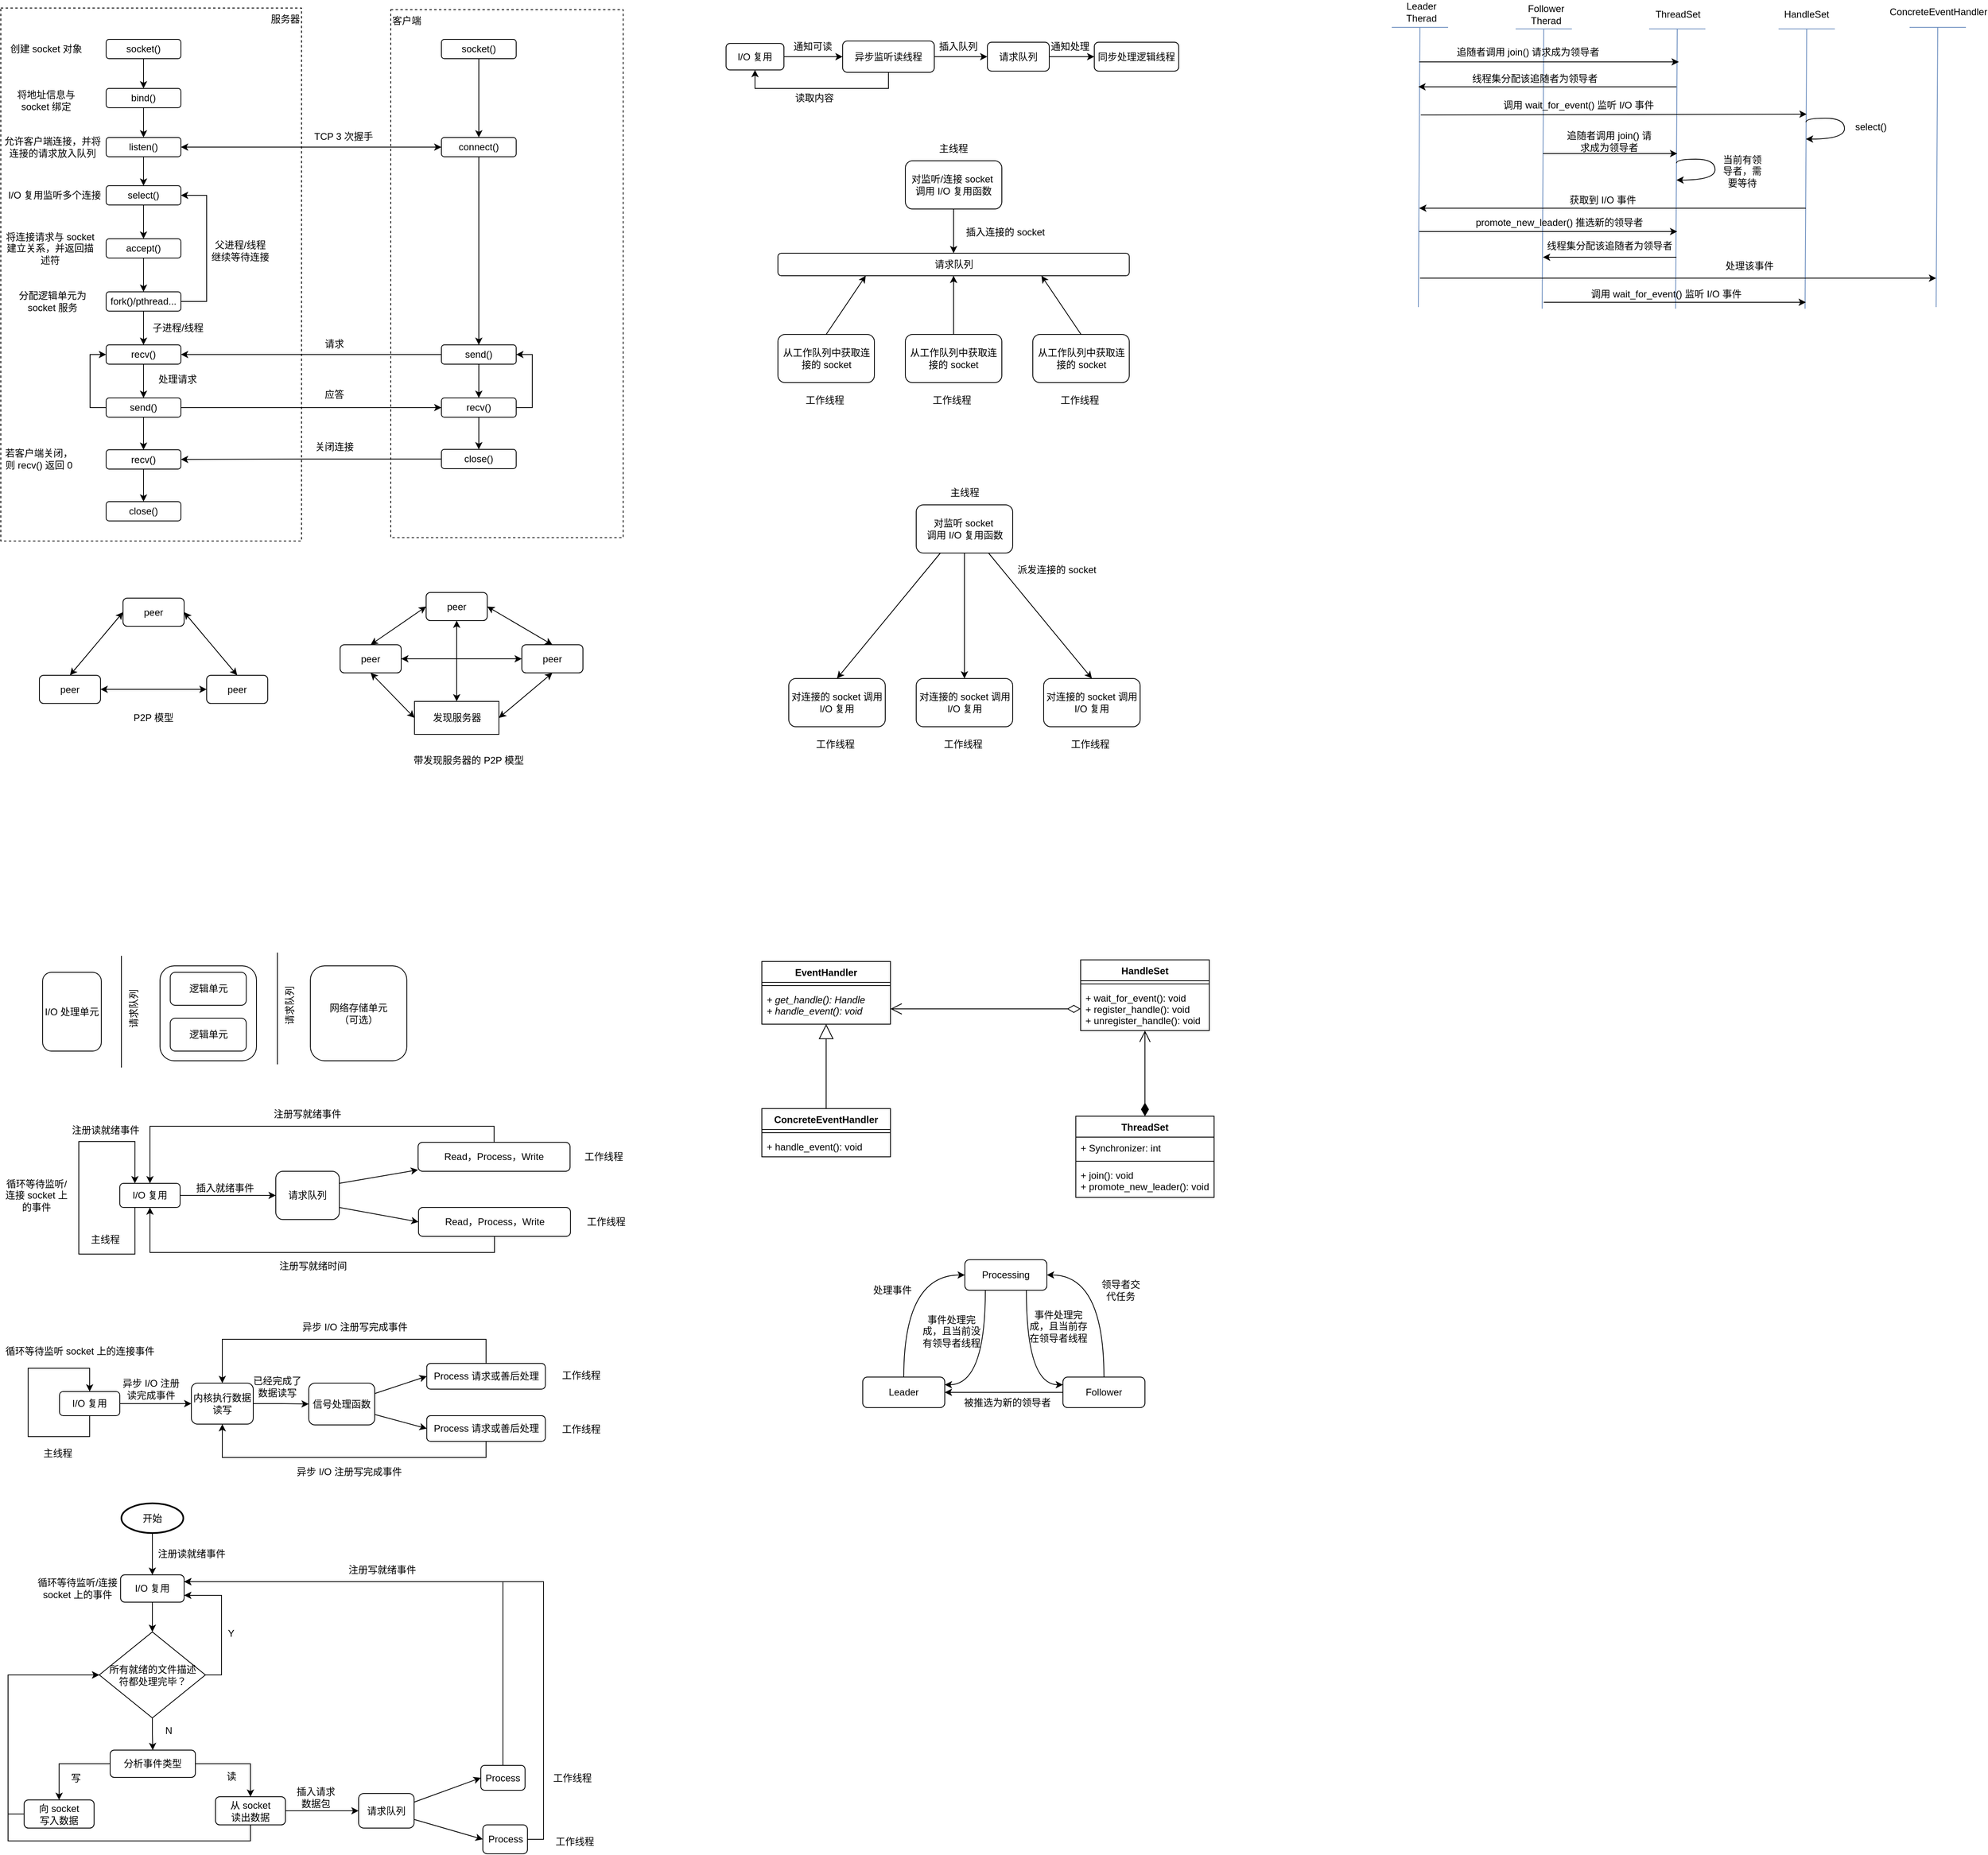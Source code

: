 <mxfile version="19.0.0" type="device"><diagram id="us9ta6ewrZW4oKf-LVa1" name="第 1 页"><mxGraphModel dx="956" dy="589" grid="0" gridSize="10" guides="1" tooltips="1" connect="1" arrows="1" fold="1" page="1" pageScale="1" pageWidth="827" pageHeight="1169" math="0" shadow="0"><root><mxCell id="0"/><mxCell id="1" parent="0"/><mxCell id="CkJKee8px00_aaQI7Dr9-50" value="客户端" style="rounded=0;whiteSpace=wrap;html=1;dashed=1;verticalAlign=top;align=left;" vertex="1" parent="1"><mxGeometry x="491" y="25" width="289" height="657" as="geometry"/></mxCell><mxCell id="CkJKee8px00_aaQI7Dr9-32" value="服务器" style="rounded=0;whiteSpace=wrap;html=1;dashed=1;align=right;verticalAlign=top;" vertex="1" parent="1"><mxGeometry x="6" y="23" width="374" height="663" as="geometry"/></mxCell><mxCell id="CkJKee8px00_aaQI7Dr9-20" style="edgeStyle=orthogonalEdgeStyle;rounded=0;orthogonalLoop=1;jettySize=auto;html=1;exitX=0.5;exitY=1;exitDx=0;exitDy=0;entryX=0.5;entryY=0;entryDx=0;entryDy=0;" edge="1" parent="1" source="CkJKee8px00_aaQI7Dr9-1" target="CkJKee8px00_aaQI7Dr9-4"><mxGeometry relative="1" as="geometry"/></mxCell><mxCell id="CkJKee8px00_aaQI7Dr9-1" value="socket()" style="rounded=1;whiteSpace=wrap;html=1;" vertex="1" parent="1"><mxGeometry x="137" y="62" width="93" height="24" as="geometry"/></mxCell><mxCell id="CkJKee8px00_aaQI7Dr9-2" value="创建 socket 对象" style="text;html=1;strokeColor=none;fillColor=none;align=center;verticalAlign=middle;whiteSpace=wrap;rounded=0;" vertex="1" parent="1"><mxGeometry x="13" y="59" width="99" height="30" as="geometry"/></mxCell><mxCell id="CkJKee8px00_aaQI7Dr9-21" style="edgeStyle=orthogonalEdgeStyle;rounded=0;orthogonalLoop=1;jettySize=auto;html=1;exitX=0.5;exitY=1;exitDx=0;exitDy=0;entryX=0.5;entryY=0;entryDx=0;entryDy=0;" edge="1" parent="1" source="CkJKee8px00_aaQI7Dr9-4" target="CkJKee8px00_aaQI7Dr9-6"><mxGeometry relative="1" as="geometry"/></mxCell><mxCell id="CkJKee8px00_aaQI7Dr9-4" value="bind()" style="rounded=1;whiteSpace=wrap;html=1;" vertex="1" parent="1"><mxGeometry x="137" y="123" width="93" height="24" as="geometry"/></mxCell><mxCell id="CkJKee8px00_aaQI7Dr9-5" value="将地址信息与 socket 绑定" style="text;html=1;strokeColor=none;fillColor=none;align=center;verticalAlign=middle;whiteSpace=wrap;rounded=0;" vertex="1" parent="1"><mxGeometry x="7" y="123" width="111" height="30" as="geometry"/></mxCell><mxCell id="CkJKee8px00_aaQI7Dr9-22" style="edgeStyle=orthogonalEdgeStyle;rounded=0;orthogonalLoop=1;jettySize=auto;html=1;exitX=0.5;exitY=1;exitDx=0;exitDy=0;entryX=0.5;entryY=0;entryDx=0;entryDy=0;" edge="1" parent="1" source="CkJKee8px00_aaQI7Dr9-6" target="CkJKee8px00_aaQI7Dr9-8"><mxGeometry relative="1" as="geometry"/></mxCell><mxCell id="CkJKee8px00_aaQI7Dr9-6" value="listen()" style="rounded=1;whiteSpace=wrap;html=1;" vertex="1" parent="1"><mxGeometry x="137" y="184" width="93" height="24" as="geometry"/></mxCell><mxCell id="CkJKee8px00_aaQI7Dr9-7" value="允许客户端连接，并将连接的请求放入队列" style="text;html=1;strokeColor=none;fillColor=none;align=center;verticalAlign=middle;whiteSpace=wrap;rounded=0;" vertex="1" parent="1"><mxGeometry x="9" y="181" width="123" height="30" as="geometry"/></mxCell><mxCell id="CkJKee8px00_aaQI7Dr9-23" style="edgeStyle=orthogonalEdgeStyle;rounded=0;orthogonalLoop=1;jettySize=auto;html=1;exitX=0.5;exitY=1;exitDx=0;exitDy=0;entryX=0.5;entryY=0;entryDx=0;entryDy=0;" edge="1" parent="1" source="CkJKee8px00_aaQI7Dr9-8" target="CkJKee8px00_aaQI7Dr9-10"><mxGeometry relative="1" as="geometry"/></mxCell><mxCell id="CkJKee8px00_aaQI7Dr9-8" value="select()" style="rounded=1;whiteSpace=wrap;html=1;" vertex="1" parent="1"><mxGeometry x="137" y="244" width="93" height="24" as="geometry"/></mxCell><mxCell id="CkJKee8px00_aaQI7Dr9-9" value="I/O 复用监听多个连接" style="text;html=1;strokeColor=none;fillColor=none;align=center;verticalAlign=middle;whiteSpace=wrap;rounded=0;" vertex="1" parent="1"><mxGeometry x="13" y="241" width="120" height="30" as="geometry"/></mxCell><mxCell id="CkJKee8px00_aaQI7Dr9-24" style="edgeStyle=orthogonalEdgeStyle;rounded=0;orthogonalLoop=1;jettySize=auto;html=1;exitX=0.5;exitY=1;exitDx=0;exitDy=0;entryX=0.5;entryY=0;entryDx=0;entryDy=0;" edge="1" parent="1" source="CkJKee8px00_aaQI7Dr9-10" target="CkJKee8px00_aaQI7Dr9-12"><mxGeometry relative="1" as="geometry"/></mxCell><mxCell id="CkJKee8px00_aaQI7Dr9-10" value="accept()" style="rounded=1;whiteSpace=wrap;html=1;" vertex="1" parent="1"><mxGeometry x="137" y="310" width="93" height="24" as="geometry"/></mxCell><mxCell id="CkJKee8px00_aaQI7Dr9-11" value="将连接请求与 socket 建立关系，并返回描述符" style="text;html=1;strokeColor=none;fillColor=none;align=center;verticalAlign=middle;whiteSpace=wrap;rounded=0;" vertex="1" parent="1"><mxGeometry x="8" y="307" width="119" height="30" as="geometry"/></mxCell><mxCell id="CkJKee8px00_aaQI7Dr9-14" style="edgeStyle=orthogonalEdgeStyle;rounded=0;orthogonalLoop=1;jettySize=auto;html=1;exitX=1;exitY=0.5;exitDx=0;exitDy=0;entryX=1;entryY=0.5;entryDx=0;entryDy=0;" edge="1" parent="1" source="CkJKee8px00_aaQI7Dr9-12" target="CkJKee8px00_aaQI7Dr9-8"><mxGeometry relative="1" as="geometry"><Array as="points"><mxPoint x="262" y="388"/><mxPoint x="262" y="256"/></Array></mxGeometry></mxCell><mxCell id="CkJKee8px00_aaQI7Dr9-25" style="edgeStyle=orthogonalEdgeStyle;rounded=0;orthogonalLoop=1;jettySize=auto;html=1;exitX=0.5;exitY=1;exitDx=0;exitDy=0;entryX=0.5;entryY=0;entryDx=0;entryDy=0;" edge="1" parent="1" source="CkJKee8px00_aaQI7Dr9-12" target="CkJKee8px00_aaQI7Dr9-16"><mxGeometry relative="1" as="geometry"/></mxCell><mxCell id="CkJKee8px00_aaQI7Dr9-12" value="fork()/pthread..." style="rounded=1;whiteSpace=wrap;html=1;" vertex="1" parent="1"><mxGeometry x="137" y="376" width="93" height="24" as="geometry"/></mxCell><mxCell id="CkJKee8px00_aaQI7Dr9-13" value="分配逻辑单元为 socket 服务" style="text;html=1;strokeColor=none;fillColor=none;align=center;verticalAlign=middle;whiteSpace=wrap;rounded=0;" vertex="1" parent="1"><mxGeometry x="11" y="373" width="119" height="30" as="geometry"/></mxCell><mxCell id="CkJKee8px00_aaQI7Dr9-15" value="父进程/线程继续等待连接" style="text;html=1;strokeColor=none;fillColor=none;align=center;verticalAlign=middle;whiteSpace=wrap;rounded=0;" vertex="1" parent="1"><mxGeometry x="267" y="310" width="74" height="30" as="geometry"/></mxCell><mxCell id="CkJKee8px00_aaQI7Dr9-27" style="edgeStyle=orthogonalEdgeStyle;rounded=0;orthogonalLoop=1;jettySize=auto;html=1;exitX=0.5;exitY=1;exitDx=0;exitDy=0;entryX=0.5;entryY=0;entryDx=0;entryDy=0;" edge="1" parent="1" source="CkJKee8px00_aaQI7Dr9-16" target="CkJKee8px00_aaQI7Dr9-17"><mxGeometry relative="1" as="geometry"/></mxCell><mxCell id="CkJKee8px00_aaQI7Dr9-16" value="recv()" style="rounded=1;whiteSpace=wrap;html=1;" vertex="1" parent="1"><mxGeometry x="137" y="442" width="93" height="24" as="geometry"/></mxCell><mxCell id="CkJKee8px00_aaQI7Dr9-29" style="edgeStyle=orthogonalEdgeStyle;rounded=0;orthogonalLoop=1;jettySize=auto;html=1;exitX=0.5;exitY=1;exitDx=0;exitDy=0;entryX=0.5;entryY=0;entryDx=0;entryDy=0;" edge="1" parent="1" source="CkJKee8px00_aaQI7Dr9-17" target="CkJKee8px00_aaQI7Dr9-18"><mxGeometry relative="1" as="geometry"/></mxCell><mxCell id="CkJKee8px00_aaQI7Dr9-46" style="edgeStyle=orthogonalEdgeStyle;rounded=0;orthogonalLoop=1;jettySize=auto;html=1;exitX=1;exitY=0.5;exitDx=0;exitDy=0;entryX=0;entryY=0.5;entryDx=0;entryDy=0;" edge="1" parent="1" source="CkJKee8px00_aaQI7Dr9-17" target="CkJKee8px00_aaQI7Dr9-36"><mxGeometry relative="1" as="geometry"/></mxCell><mxCell id="CkJKee8px00_aaQI7Dr9-52" style="edgeStyle=orthogonalEdgeStyle;rounded=0;orthogonalLoop=1;jettySize=auto;html=1;exitX=0;exitY=0.5;exitDx=0;exitDy=0;entryX=0;entryY=0.5;entryDx=0;entryDy=0;" edge="1" parent="1" source="CkJKee8px00_aaQI7Dr9-17" target="CkJKee8px00_aaQI7Dr9-16"><mxGeometry relative="1" as="geometry"/></mxCell><mxCell id="CkJKee8px00_aaQI7Dr9-17" value="send()" style="rounded=1;whiteSpace=wrap;html=1;" vertex="1" parent="1"><mxGeometry x="137" y="508" width="93" height="24" as="geometry"/></mxCell><mxCell id="CkJKee8px00_aaQI7Dr9-31" style="edgeStyle=orthogonalEdgeStyle;rounded=0;orthogonalLoop=1;jettySize=auto;html=1;exitX=0.5;exitY=1;exitDx=0;exitDy=0;" edge="1" parent="1" source="CkJKee8px00_aaQI7Dr9-18" target="CkJKee8px00_aaQI7Dr9-19"><mxGeometry relative="1" as="geometry"/></mxCell><mxCell id="CkJKee8px00_aaQI7Dr9-18" value="recv()" style="rounded=1;whiteSpace=wrap;html=1;" vertex="1" parent="1"><mxGeometry x="137" y="572.5" width="93" height="24" as="geometry"/></mxCell><mxCell id="CkJKee8px00_aaQI7Dr9-19" value="close()" style="rounded=1;whiteSpace=wrap;html=1;" vertex="1" parent="1"><mxGeometry x="137" y="637" width="93" height="24" as="geometry"/></mxCell><mxCell id="CkJKee8px00_aaQI7Dr9-26" value="子进程/线程" style="text;html=1;strokeColor=none;fillColor=none;align=center;verticalAlign=middle;whiteSpace=wrap;rounded=0;" vertex="1" parent="1"><mxGeometry x="191" y="406" width="71" height="30" as="geometry"/></mxCell><mxCell id="CkJKee8px00_aaQI7Dr9-28" value="处理请求" style="text;html=1;strokeColor=none;fillColor=none;align=center;verticalAlign=middle;whiteSpace=wrap;rounded=0;" vertex="1" parent="1"><mxGeometry x="196" y="470" width="60" height="30" as="geometry"/></mxCell><mxCell id="CkJKee8px00_aaQI7Dr9-30" value="若客户端关闭，则 recv() 返回 0" style="text;html=1;strokeColor=none;fillColor=none;align=center;verticalAlign=middle;whiteSpace=wrap;rounded=0;" vertex="1" parent="1"><mxGeometry x="6" y="569" width="95" height="30" as="geometry"/></mxCell><mxCell id="CkJKee8px00_aaQI7Dr9-38" style="edgeStyle=orthogonalEdgeStyle;rounded=0;orthogonalLoop=1;jettySize=auto;html=1;exitX=0.5;exitY=1;exitDx=0;exitDy=0;entryX=0.5;entryY=0;entryDx=0;entryDy=0;" edge="1" parent="1" source="CkJKee8px00_aaQI7Dr9-33" target="CkJKee8px00_aaQI7Dr9-34"><mxGeometry relative="1" as="geometry"/></mxCell><mxCell id="CkJKee8px00_aaQI7Dr9-33" value="socket()" style="rounded=1;whiteSpace=wrap;html=1;" vertex="1" parent="1"><mxGeometry x="554" y="62" width="93" height="24" as="geometry"/></mxCell><mxCell id="CkJKee8px00_aaQI7Dr9-39" style="edgeStyle=orthogonalEdgeStyle;rounded=0;orthogonalLoop=1;jettySize=auto;html=1;exitX=0.5;exitY=1;exitDx=0;exitDy=0;entryX=0.5;entryY=0;entryDx=0;entryDy=0;" edge="1" parent="1" source="CkJKee8px00_aaQI7Dr9-34" target="CkJKee8px00_aaQI7Dr9-35"><mxGeometry relative="1" as="geometry"/></mxCell><mxCell id="CkJKee8px00_aaQI7Dr9-34" value="connect()" style="rounded=1;whiteSpace=wrap;html=1;" vertex="1" parent="1"><mxGeometry x="554" y="184" width="93" height="24" as="geometry"/></mxCell><mxCell id="CkJKee8px00_aaQI7Dr9-40" style="edgeStyle=orthogonalEdgeStyle;rounded=0;orthogonalLoop=1;jettySize=auto;html=1;exitX=0.5;exitY=1;exitDx=0;exitDy=0;entryX=0.5;entryY=0;entryDx=0;entryDy=0;" edge="1" parent="1" source="CkJKee8px00_aaQI7Dr9-35" target="CkJKee8px00_aaQI7Dr9-36"><mxGeometry relative="1" as="geometry"/></mxCell><mxCell id="CkJKee8px00_aaQI7Dr9-44" style="edgeStyle=orthogonalEdgeStyle;rounded=0;orthogonalLoop=1;jettySize=auto;html=1;exitX=0;exitY=0.5;exitDx=0;exitDy=0;entryX=1;entryY=0.5;entryDx=0;entryDy=0;" edge="1" parent="1" source="CkJKee8px00_aaQI7Dr9-35" target="CkJKee8px00_aaQI7Dr9-16"><mxGeometry relative="1" as="geometry"/></mxCell><mxCell id="CkJKee8px00_aaQI7Dr9-35" value="send()" style="rounded=1;whiteSpace=wrap;html=1;" vertex="1" parent="1"><mxGeometry x="554" y="442" width="93" height="24" as="geometry"/></mxCell><mxCell id="CkJKee8px00_aaQI7Dr9-41" style="edgeStyle=orthogonalEdgeStyle;rounded=0;orthogonalLoop=1;jettySize=auto;html=1;exitX=0.5;exitY=1;exitDx=0;exitDy=0;entryX=0.5;entryY=0;entryDx=0;entryDy=0;" edge="1" parent="1" source="CkJKee8px00_aaQI7Dr9-36" target="CkJKee8px00_aaQI7Dr9-37"><mxGeometry relative="1" as="geometry"/></mxCell><mxCell id="CkJKee8px00_aaQI7Dr9-51" style="edgeStyle=orthogonalEdgeStyle;rounded=0;orthogonalLoop=1;jettySize=auto;html=1;exitX=1;exitY=0.5;exitDx=0;exitDy=0;entryX=1;entryY=0.5;entryDx=0;entryDy=0;" edge="1" parent="1" source="CkJKee8px00_aaQI7Dr9-36" target="CkJKee8px00_aaQI7Dr9-35"><mxGeometry relative="1" as="geometry"/></mxCell><mxCell id="CkJKee8px00_aaQI7Dr9-36" value="recv()" style="rounded=1;whiteSpace=wrap;html=1;" vertex="1" parent="1"><mxGeometry x="554" y="508" width="93" height="24" as="geometry"/></mxCell><mxCell id="CkJKee8px00_aaQI7Dr9-48" style="edgeStyle=orthogonalEdgeStyle;rounded=0;orthogonalLoop=1;jettySize=auto;html=1;exitX=0;exitY=0.5;exitDx=0;exitDy=0;entryX=1;entryY=0.5;entryDx=0;entryDy=0;" edge="1" parent="1" source="CkJKee8px00_aaQI7Dr9-37" target="CkJKee8px00_aaQI7Dr9-18"><mxGeometry relative="1" as="geometry"/></mxCell><mxCell id="CkJKee8px00_aaQI7Dr9-37" value="close()" style="rounded=1;whiteSpace=wrap;html=1;" vertex="1" parent="1"><mxGeometry x="554" y="572" width="93" height="24" as="geometry"/></mxCell><mxCell id="CkJKee8px00_aaQI7Dr9-42" value="" style="endArrow=classic;startArrow=classic;html=1;rounded=0;exitX=1;exitY=0.5;exitDx=0;exitDy=0;entryX=0;entryY=0.5;entryDx=0;entryDy=0;" edge="1" parent="1" source="CkJKee8px00_aaQI7Dr9-6" target="CkJKee8px00_aaQI7Dr9-34"><mxGeometry width="50" height="50" relative="1" as="geometry"><mxPoint x="389" y="222" as="sourcePoint"/><mxPoint x="439" y="172" as="targetPoint"/></mxGeometry></mxCell><mxCell id="CkJKee8px00_aaQI7Dr9-43" value="TCP 3 次握手" style="text;html=1;strokeColor=none;fillColor=none;align=center;verticalAlign=middle;whiteSpace=wrap;rounded=0;dashed=1;" vertex="1" parent="1"><mxGeometry x="387" y="168" width="91" height="30" as="geometry"/></mxCell><mxCell id="CkJKee8px00_aaQI7Dr9-45" value="请求" style="text;html=1;strokeColor=none;fillColor=none;align=center;verticalAlign=middle;whiteSpace=wrap;rounded=0;dashed=1;" vertex="1" parent="1"><mxGeometry x="391" y="426" width="60" height="30" as="geometry"/></mxCell><mxCell id="CkJKee8px00_aaQI7Dr9-47" value="应答" style="text;html=1;strokeColor=none;fillColor=none;align=center;verticalAlign=middle;whiteSpace=wrap;rounded=0;dashed=1;" vertex="1" parent="1"><mxGeometry x="391" y="489" width="60" height="30" as="geometry"/></mxCell><mxCell id="CkJKee8px00_aaQI7Dr9-49" value="关闭连接" style="text;html=1;strokeColor=none;fillColor=none;align=center;verticalAlign=middle;whiteSpace=wrap;rounded=0;dashed=1;" vertex="1" parent="1"><mxGeometry x="391" y="554" width="60" height="30" as="geometry"/></mxCell><mxCell id="CkJKee8px00_aaQI7Dr9-53" value="peer" style="rounded=1;whiteSpace=wrap;html=1;" vertex="1" parent="1"><mxGeometry x="158" y="757" width="76" height="35" as="geometry"/></mxCell><mxCell id="CkJKee8px00_aaQI7Dr9-54" value="peer" style="rounded=1;whiteSpace=wrap;html=1;" vertex="1" parent="1"><mxGeometry x="54" y="853" width="76" height="35" as="geometry"/></mxCell><mxCell id="CkJKee8px00_aaQI7Dr9-55" value="peer" style="rounded=1;whiteSpace=wrap;html=1;" vertex="1" parent="1"><mxGeometry x="262" y="853" width="76" height="35" as="geometry"/></mxCell><mxCell id="CkJKee8px00_aaQI7Dr9-56" value="" style="endArrow=classic;startArrow=classic;html=1;rounded=0;entryX=0;entryY=0.5;entryDx=0;entryDy=0;exitX=0.5;exitY=0;exitDx=0;exitDy=0;" edge="1" parent="1" source="CkJKee8px00_aaQI7Dr9-54" target="CkJKee8px00_aaQI7Dr9-53"><mxGeometry width="50" height="50" relative="1" as="geometry"><mxPoint x="65" y="959" as="sourcePoint"/><mxPoint x="115" y="909" as="targetPoint"/></mxGeometry></mxCell><mxCell id="CkJKee8px00_aaQI7Dr9-57" value="" style="endArrow=classic;startArrow=classic;html=1;rounded=0;entryX=1;entryY=0.5;entryDx=0;entryDy=0;exitX=0.5;exitY=0;exitDx=0;exitDy=0;" edge="1" parent="1" source="CkJKee8px00_aaQI7Dr9-55" target="CkJKee8px00_aaQI7Dr9-53"><mxGeometry width="50" height="50" relative="1" as="geometry"><mxPoint x="345" y="838" as="sourcePoint"/><mxPoint x="395" y="788" as="targetPoint"/></mxGeometry></mxCell><mxCell id="CkJKee8px00_aaQI7Dr9-58" value="" style="endArrow=classic;startArrow=classic;html=1;rounded=0;entryX=0;entryY=0.5;entryDx=0;entryDy=0;exitX=1;exitY=0.5;exitDx=0;exitDy=0;" edge="1" parent="1" source="CkJKee8px00_aaQI7Dr9-54" target="CkJKee8px00_aaQI7Dr9-55"><mxGeometry width="50" height="50" relative="1" as="geometry"><mxPoint x="161" y="969" as="sourcePoint"/><mxPoint x="211" y="919" as="targetPoint"/></mxGeometry></mxCell><mxCell id="CkJKee8px00_aaQI7Dr9-59" value="P2P 模型" style="text;html=1;strokeColor=none;fillColor=none;align=center;verticalAlign=middle;whiteSpace=wrap;rounded=0;" vertex="1" parent="1"><mxGeometry x="166" y="891" width="60" height="30" as="geometry"/></mxCell><mxCell id="CkJKee8px00_aaQI7Dr9-60" value="peer" style="rounded=1;whiteSpace=wrap;html=1;" vertex="1" parent="1"><mxGeometry x="535" y="750" width="76" height="35" as="geometry"/></mxCell><mxCell id="CkJKee8px00_aaQI7Dr9-61" value="peer" style="rounded=1;whiteSpace=wrap;html=1;" vertex="1" parent="1"><mxGeometry x="428" y="815" width="76" height="35" as="geometry"/></mxCell><mxCell id="CkJKee8px00_aaQI7Dr9-62" value="peer" style="rounded=1;whiteSpace=wrap;html=1;" vertex="1" parent="1"><mxGeometry x="654" y="815" width="76" height="35" as="geometry"/></mxCell><mxCell id="CkJKee8px00_aaQI7Dr9-63" value="发现服务器" style="rounded=0;whiteSpace=wrap;html=1;" vertex="1" parent="1"><mxGeometry x="520.5" y="885.5" width="105" height="41" as="geometry"/></mxCell><mxCell id="CkJKee8px00_aaQI7Dr9-64" value="" style="endArrow=classic;startArrow=classic;html=1;rounded=0;entryX=0;entryY=0.5;entryDx=0;entryDy=0;exitX=0.5;exitY=0;exitDx=0;exitDy=0;" edge="1" parent="1" source="CkJKee8px00_aaQI7Dr9-61" target="CkJKee8px00_aaQI7Dr9-60"><mxGeometry width="50" height="50" relative="1" as="geometry"><mxPoint x="464" y="839" as="sourcePoint"/><mxPoint x="514" y="789" as="targetPoint"/></mxGeometry></mxCell><mxCell id="CkJKee8px00_aaQI7Dr9-65" value="" style="endArrow=classic;startArrow=classic;html=1;rounded=0;entryX=1;entryY=0.5;entryDx=0;entryDy=0;exitX=0.5;exitY=0;exitDx=0;exitDy=0;" edge="1" parent="1" source="CkJKee8px00_aaQI7Dr9-62" target="CkJKee8px00_aaQI7Dr9-60"><mxGeometry width="50" height="50" relative="1" as="geometry"><mxPoint x="693" y="799" as="sourcePoint"/><mxPoint x="743" y="749" as="targetPoint"/></mxGeometry></mxCell><mxCell id="CkJKee8px00_aaQI7Dr9-66" value="" style="endArrow=classic;startArrow=classic;html=1;rounded=0;entryX=0;entryY=0.5;entryDx=0;entryDy=0;exitX=1;exitY=0.5;exitDx=0;exitDy=0;" edge="1" parent="1" source="CkJKee8px00_aaQI7Dr9-61" target="CkJKee8px00_aaQI7Dr9-62"><mxGeometry width="50" height="50" relative="1" as="geometry"><mxPoint x="420" y="927" as="sourcePoint"/><mxPoint x="470" y="877" as="targetPoint"/></mxGeometry></mxCell><mxCell id="CkJKee8px00_aaQI7Dr9-67" value="" style="endArrow=classic;startArrow=classic;html=1;rounded=0;entryX=0.5;entryY=1;entryDx=0;entryDy=0;exitX=0;exitY=0.5;exitDx=0;exitDy=0;" edge="1" parent="1" source="CkJKee8px00_aaQI7Dr9-63" target="CkJKee8px00_aaQI7Dr9-61"><mxGeometry width="50" height="50" relative="1" as="geometry"><mxPoint x="442" y="947" as="sourcePoint"/><mxPoint x="492" y="897" as="targetPoint"/></mxGeometry></mxCell><mxCell id="CkJKee8px00_aaQI7Dr9-68" value="" style="endArrow=classic;startArrow=classic;html=1;rounded=0;entryX=0.5;entryY=1;entryDx=0;entryDy=0;exitX=1;exitY=0.5;exitDx=0;exitDy=0;" edge="1" parent="1" source="CkJKee8px00_aaQI7Dr9-63" target="CkJKee8px00_aaQI7Dr9-62"><mxGeometry width="50" height="50" relative="1" as="geometry"><mxPoint x="664" y="968" as="sourcePoint"/><mxPoint x="714" y="918" as="targetPoint"/></mxGeometry></mxCell><mxCell id="CkJKee8px00_aaQI7Dr9-69" value="" style="endArrow=classic;startArrow=classic;html=1;rounded=0;entryX=0.5;entryY=1;entryDx=0;entryDy=0;" edge="1" parent="1" source="CkJKee8px00_aaQI7Dr9-63" target="CkJKee8px00_aaQI7Dr9-60"><mxGeometry width="50" height="50" relative="1" as="geometry"><mxPoint x="447" y="965" as="sourcePoint"/><mxPoint x="497" y="915" as="targetPoint"/></mxGeometry></mxCell><mxCell id="CkJKee8px00_aaQI7Dr9-70" value="带发现服务器的 P2P 模型" style="text;html=1;strokeColor=none;fillColor=none;align=center;verticalAlign=middle;whiteSpace=wrap;rounded=0;" vertex="1" parent="1"><mxGeometry x="515" y="944" width="146" height="30" as="geometry"/></mxCell><mxCell id="CkJKee8px00_aaQI7Dr9-71" value="I/O 处理单元" style="rounded=1;whiteSpace=wrap;html=1;" vertex="1" parent="1"><mxGeometry x="58" y="1222.5" width="73" height="98" as="geometry"/></mxCell><mxCell id="CkJKee8px00_aaQI7Dr9-72" value="" style="endArrow=none;html=1;rounded=0;" edge="1" parent="1"><mxGeometry width="50" height="50" relative="1" as="geometry"><mxPoint x="156" y="1341" as="sourcePoint"/><mxPoint x="156" y="1202" as="targetPoint"/></mxGeometry></mxCell><mxCell id="CkJKee8px00_aaQI7Dr9-73" value="请求队列" style="text;html=1;strokeColor=none;fillColor=none;align=center;verticalAlign=middle;whiteSpace=wrap;rounded=0;rotation=-90;" vertex="1" parent="1"><mxGeometry x="141" y="1252.5" width="60" height="30" as="geometry"/></mxCell><mxCell id="CkJKee8px00_aaQI7Dr9-74" value="" style="rounded=1;whiteSpace=wrap;html=1;" vertex="1" parent="1"><mxGeometry x="204" y="1214.5" width="120" height="118" as="geometry"/></mxCell><mxCell id="CkJKee8px00_aaQI7Dr9-75" value="逻辑单元" style="rounded=1;whiteSpace=wrap;html=1;" vertex="1" parent="1"><mxGeometry x="216.75" y="1222.5" width="94.5" height="41" as="geometry"/></mxCell><mxCell id="CkJKee8px00_aaQI7Dr9-76" value="逻辑单元" style="rounded=1;whiteSpace=wrap;html=1;" vertex="1" parent="1"><mxGeometry x="216.75" y="1279.5" width="94.5" height="41" as="geometry"/></mxCell><mxCell id="CkJKee8px00_aaQI7Dr9-77" value="" style="endArrow=none;html=1;rounded=0;" edge="1" parent="1"><mxGeometry width="50" height="50" relative="1" as="geometry"><mxPoint x="350" y="1337" as="sourcePoint"/><mxPoint x="350" y="1198" as="targetPoint"/></mxGeometry></mxCell><mxCell id="CkJKee8px00_aaQI7Dr9-78" value="请求队列" style="text;html=1;strokeColor=none;fillColor=none;align=center;verticalAlign=middle;whiteSpace=wrap;rounded=0;rotation=-90;" vertex="1" parent="1"><mxGeometry x="335" y="1248.5" width="60" height="30" as="geometry"/></mxCell><mxCell id="CkJKee8px00_aaQI7Dr9-79" value="网络存储单元&lt;br&gt;（可选）" style="rounded=1;whiteSpace=wrap;html=1;" vertex="1" parent="1"><mxGeometry x="391" y="1214.5" width="120" height="118" as="geometry"/></mxCell><mxCell id="CkJKee8px00_aaQI7Dr9-84" style="edgeStyle=orthogonalEdgeStyle;rounded=0;orthogonalLoop=1;jettySize=auto;html=1;exitX=1;exitY=0.5;exitDx=0;exitDy=0;entryX=0;entryY=0.5;entryDx=0;entryDy=0;" edge="1" parent="1" source="CkJKee8px00_aaQI7Dr9-80" target="CkJKee8px00_aaQI7Dr9-81"><mxGeometry relative="1" as="geometry"/></mxCell><mxCell id="CkJKee8px00_aaQI7Dr9-80" value="I/O 复用" style="rounded=1;whiteSpace=wrap;html=1;" vertex="1" parent="1"><mxGeometry x="154" y="1485" width="75" height="30" as="geometry"/></mxCell><mxCell id="CkJKee8px00_aaQI7Dr9-86" style="rounded=0;orthogonalLoop=1;jettySize=auto;html=1;exitX=1;exitY=0.25;exitDx=0;exitDy=0;" edge="1" parent="1" source="CkJKee8px00_aaQI7Dr9-81" target="CkJKee8px00_aaQI7Dr9-82"><mxGeometry relative="1" as="geometry"/></mxCell><mxCell id="CkJKee8px00_aaQI7Dr9-87" style="edgeStyle=none;rounded=0;orthogonalLoop=1;jettySize=auto;html=1;exitX=1;exitY=0.75;exitDx=0;exitDy=0;entryX=0;entryY=0.5;entryDx=0;entryDy=0;" edge="1" parent="1" source="CkJKee8px00_aaQI7Dr9-81" target="CkJKee8px00_aaQI7Dr9-83"><mxGeometry relative="1" as="geometry"/></mxCell><mxCell id="CkJKee8px00_aaQI7Dr9-81" value="请求队列" style="rounded=1;whiteSpace=wrap;html=1;" vertex="1" parent="1"><mxGeometry x="348" y="1470" width="79" height="60" as="geometry"/></mxCell><mxCell id="CkJKee8px00_aaQI7Dr9-92" style="edgeStyle=orthogonalEdgeStyle;rounded=0;orthogonalLoop=1;jettySize=auto;html=1;exitX=0.5;exitY=0;exitDx=0;exitDy=0;" edge="1" parent="1" source="CkJKee8px00_aaQI7Dr9-82" target="CkJKee8px00_aaQI7Dr9-80"><mxGeometry relative="1" as="geometry"/></mxCell><mxCell id="CkJKee8px00_aaQI7Dr9-82" value="Read，Process，Write" style="rounded=1;whiteSpace=wrap;html=1;" vertex="1" parent="1"><mxGeometry x="525" y="1434" width="189" height="36" as="geometry"/></mxCell><mxCell id="CkJKee8px00_aaQI7Dr9-94" style="edgeStyle=orthogonalEdgeStyle;rounded=0;orthogonalLoop=1;jettySize=auto;html=1;exitX=0.5;exitY=1;exitDx=0;exitDy=0;entryX=0.5;entryY=1;entryDx=0;entryDy=0;" edge="1" parent="1" source="CkJKee8px00_aaQI7Dr9-83" target="CkJKee8px00_aaQI7Dr9-80"><mxGeometry relative="1" as="geometry"/></mxCell><mxCell id="CkJKee8px00_aaQI7Dr9-83" value="Read，Process，Write" style="rounded=1;whiteSpace=wrap;html=1;" vertex="1" parent="1"><mxGeometry x="525.5" y="1515" width="189" height="36" as="geometry"/></mxCell><mxCell id="CkJKee8px00_aaQI7Dr9-85" value="插入就绪事件" style="text;html=1;strokeColor=none;fillColor=none;align=center;verticalAlign=middle;whiteSpace=wrap;rounded=0;" vertex="1" parent="1"><mxGeometry x="243" y="1476" width="84" height="30" as="geometry"/></mxCell><mxCell id="CkJKee8px00_aaQI7Dr9-88" value="工作线程" style="text;html=1;strokeColor=none;fillColor=none;align=center;verticalAlign=middle;whiteSpace=wrap;rounded=0;" vertex="1" parent="1"><mxGeometry x="726" y="1437" width="60" height="30" as="geometry"/></mxCell><mxCell id="CkJKee8px00_aaQI7Dr9-89" value="工作线程" style="text;html=1;strokeColor=none;fillColor=none;align=center;verticalAlign=middle;whiteSpace=wrap;rounded=0;" vertex="1" parent="1"><mxGeometry x="729" y="1518" width="60" height="30" as="geometry"/></mxCell><mxCell id="CkJKee8px00_aaQI7Dr9-90" style="edgeStyle=orthogonalEdgeStyle;rounded=0;orthogonalLoop=1;jettySize=auto;html=1;exitX=0.25;exitY=1;exitDx=0;exitDy=0;entryX=0.25;entryY=0;entryDx=0;entryDy=0;" edge="1" parent="1" source="CkJKee8px00_aaQI7Dr9-80" target="CkJKee8px00_aaQI7Dr9-80"><mxGeometry relative="1" as="geometry"><Array as="points"><mxPoint x="173" y="1573"/><mxPoint x="103" y="1573"/><mxPoint x="103" y="1433"/><mxPoint x="173" y="1433"/></Array></mxGeometry></mxCell><mxCell id="CkJKee8px00_aaQI7Dr9-91" value="循环等待监听/连接 socket 上的事件" style="text;html=1;strokeColor=none;fillColor=none;align=center;verticalAlign=middle;whiteSpace=wrap;rounded=0;" vertex="1" parent="1"><mxGeometry x="10" y="1460" width="81" height="80" as="geometry"/></mxCell><mxCell id="CkJKee8px00_aaQI7Dr9-93" value="注册写就绪事件" style="text;html=1;strokeColor=none;fillColor=none;align=center;verticalAlign=middle;whiteSpace=wrap;rounded=0;" vertex="1" parent="1"><mxGeometry x="330" y="1384" width="115" height="30" as="geometry"/></mxCell><mxCell id="CkJKee8px00_aaQI7Dr9-95" value="注册写就绪时间" style="text;html=1;strokeColor=none;fillColor=none;align=center;verticalAlign=middle;whiteSpace=wrap;rounded=0;" vertex="1" parent="1"><mxGeometry x="338" y="1573" width="113" height="30" as="geometry"/></mxCell><mxCell id="CkJKee8px00_aaQI7Dr9-96" value="主线程" style="text;html=1;strokeColor=none;fillColor=none;align=center;verticalAlign=middle;whiteSpace=wrap;rounded=0;" vertex="1" parent="1"><mxGeometry x="106" y="1540" width="60" height="30" as="geometry"/></mxCell><mxCell id="CkJKee8px00_aaQI7Dr9-97" value="注册读就绪事件" style="text;html=1;strokeColor=none;fillColor=none;align=center;verticalAlign=middle;whiteSpace=wrap;rounded=0;" vertex="1" parent="1"><mxGeometry x="90.5" y="1404" width="91" height="30" as="geometry"/></mxCell><mxCell id="CkJKee8px00_aaQI7Dr9-106" style="edgeStyle=orthogonalEdgeStyle;rounded=0;orthogonalLoop=1;jettySize=auto;html=1;exitX=1;exitY=0.5;exitDx=0;exitDy=0;" edge="1" parent="1" source="CkJKee8px00_aaQI7Dr9-98" target="CkJKee8px00_aaQI7Dr9-99"><mxGeometry relative="1" as="geometry"/></mxCell><mxCell id="CkJKee8px00_aaQI7Dr9-98" value="I/O 复用" style="rounded=1;whiteSpace=wrap;html=1;" vertex="1" parent="1"><mxGeometry x="79" y="1744" width="75" height="30" as="geometry"/></mxCell><mxCell id="CkJKee8px00_aaQI7Dr9-108" style="edgeStyle=orthogonalEdgeStyle;rounded=0;orthogonalLoop=1;jettySize=auto;html=1;exitX=1;exitY=0.5;exitDx=0;exitDy=0;entryX=0;entryY=0.5;entryDx=0;entryDy=0;" edge="1" parent="1" source="CkJKee8px00_aaQI7Dr9-99" target="CkJKee8px00_aaQI7Dr9-100"><mxGeometry relative="1" as="geometry"/></mxCell><mxCell id="CkJKee8px00_aaQI7Dr9-99" value="内核执行数据读写" style="rounded=1;whiteSpace=wrap;html=1;" vertex="1" parent="1"><mxGeometry x="243" y="1733.5" width="77" height="51" as="geometry"/></mxCell><mxCell id="CkJKee8px00_aaQI7Dr9-110" style="rounded=0;orthogonalLoop=1;jettySize=auto;html=1;exitX=1;exitY=0.25;exitDx=0;exitDy=0;entryX=0;entryY=0.5;entryDx=0;entryDy=0;" edge="1" parent="1" source="CkJKee8px00_aaQI7Dr9-100" target="CkJKee8px00_aaQI7Dr9-101"><mxGeometry relative="1" as="geometry"/></mxCell><mxCell id="CkJKee8px00_aaQI7Dr9-111" style="edgeStyle=none;rounded=0;orthogonalLoop=1;jettySize=auto;html=1;exitX=1;exitY=0.75;exitDx=0;exitDy=0;entryX=0;entryY=0.5;entryDx=0;entryDy=0;" edge="1" parent="1" source="CkJKee8px00_aaQI7Dr9-100" target="CkJKee8px00_aaQI7Dr9-102"><mxGeometry relative="1" as="geometry"/></mxCell><mxCell id="CkJKee8px00_aaQI7Dr9-100" value="信号处理函数" style="rounded=1;whiteSpace=wrap;html=1;" vertex="1" parent="1"><mxGeometry x="389" y="1733.5" width="82" height="52" as="geometry"/></mxCell><mxCell id="CkJKee8px00_aaQI7Dr9-114" style="edgeStyle=orthogonalEdgeStyle;rounded=0;orthogonalLoop=1;jettySize=auto;html=1;exitX=0.5;exitY=0;exitDx=0;exitDy=0;entryX=0.5;entryY=0;entryDx=0;entryDy=0;" edge="1" parent="1" source="CkJKee8px00_aaQI7Dr9-101" target="CkJKee8px00_aaQI7Dr9-99"><mxGeometry relative="1" as="geometry"><Array as="points"><mxPoint x="610" y="1679"/><mxPoint x="282" y="1679"/></Array></mxGeometry></mxCell><mxCell id="CkJKee8px00_aaQI7Dr9-101" value="Process 请求或善后处理" style="rounded=1;whiteSpace=wrap;html=1;" vertex="1" parent="1"><mxGeometry x="535.75" y="1709" width="147.5" height="32" as="geometry"/></mxCell><mxCell id="CkJKee8px00_aaQI7Dr9-116" style="edgeStyle=orthogonalEdgeStyle;rounded=0;orthogonalLoop=1;jettySize=auto;html=1;exitX=0.5;exitY=1;exitDx=0;exitDy=0;entryX=0.5;entryY=1;entryDx=0;entryDy=0;" edge="1" parent="1" source="CkJKee8px00_aaQI7Dr9-102" target="CkJKee8px00_aaQI7Dr9-99"><mxGeometry relative="1" as="geometry"/></mxCell><mxCell id="CkJKee8px00_aaQI7Dr9-102" value="Process 请求或善后处理" style="rounded=1;whiteSpace=wrap;html=1;" vertex="1" parent="1"><mxGeometry x="535.75" y="1774" width="147.5" height="32" as="geometry"/></mxCell><mxCell id="CkJKee8px00_aaQI7Dr9-103" style="edgeStyle=orthogonalEdgeStyle;rounded=0;orthogonalLoop=1;jettySize=auto;html=1;exitX=0.5;exitY=1;exitDx=0;exitDy=0;entryX=0.5;entryY=0;entryDx=0;entryDy=0;" edge="1" parent="1" source="CkJKee8px00_aaQI7Dr9-98" target="CkJKee8px00_aaQI7Dr9-98"><mxGeometry relative="1" as="geometry"><Array as="points"><mxPoint x="117" y="1800"/><mxPoint x="40" y="1800"/><mxPoint x="40" y="1715"/><mxPoint x="117" y="1715"/></Array></mxGeometry></mxCell><mxCell id="CkJKee8px00_aaQI7Dr9-104" value="循环等待监听 socket 上的连接事件" style="text;html=1;strokeColor=none;fillColor=none;align=center;verticalAlign=middle;whiteSpace=wrap;rounded=0;" vertex="1" parent="1"><mxGeometry x="6" y="1679" width="197" height="30" as="geometry"/></mxCell><mxCell id="CkJKee8px00_aaQI7Dr9-105" value="主线程" style="text;html=1;strokeColor=none;fillColor=none;align=center;verticalAlign=middle;whiteSpace=wrap;rounded=0;" vertex="1" parent="1"><mxGeometry x="46.5" y="1806" width="60" height="30" as="geometry"/></mxCell><mxCell id="CkJKee8px00_aaQI7Dr9-107" value="异步 I/O 注册读完成事件" style="text;html=1;strokeColor=none;fillColor=none;align=center;verticalAlign=middle;whiteSpace=wrap;rounded=0;" vertex="1" parent="1"><mxGeometry x="154.5" y="1726" width="76" height="30" as="geometry"/></mxCell><mxCell id="CkJKee8px00_aaQI7Dr9-109" value="已经完成了数据读写" style="text;html=1;strokeColor=none;fillColor=none;align=center;verticalAlign=middle;whiteSpace=wrap;rounded=0;" vertex="1" parent="1"><mxGeometry x="317" y="1723" width="66" height="30" as="geometry"/></mxCell><mxCell id="CkJKee8px00_aaQI7Dr9-112" value="工作线程" style="text;html=1;strokeColor=none;fillColor=none;align=center;verticalAlign=middle;whiteSpace=wrap;rounded=0;" vertex="1" parent="1"><mxGeometry x="698" y="1709" width="60" height="30" as="geometry"/></mxCell><mxCell id="CkJKee8px00_aaQI7Dr9-113" value="工作线程" style="text;html=1;strokeColor=none;fillColor=none;align=center;verticalAlign=middle;whiteSpace=wrap;rounded=0;" vertex="1" parent="1"><mxGeometry x="698" y="1776" width="60" height="30" as="geometry"/></mxCell><mxCell id="CkJKee8px00_aaQI7Dr9-115" value="异步 I/O 注册写完成事件" style="text;html=1;strokeColor=none;fillColor=none;align=center;verticalAlign=middle;whiteSpace=wrap;rounded=0;" vertex="1" parent="1"><mxGeometry x="373" y="1649" width="147" height="30" as="geometry"/></mxCell><mxCell id="CkJKee8px00_aaQI7Dr9-118" value="异步 I/O 注册写完成事件" style="text;html=1;strokeColor=none;fillColor=none;align=center;verticalAlign=middle;whiteSpace=wrap;rounded=0;" vertex="1" parent="1"><mxGeometry x="366" y="1829" width="147" height="30" as="geometry"/></mxCell><mxCell id="CkJKee8px00_aaQI7Dr9-133" style="edgeStyle=orthogonalEdgeStyle;rounded=0;orthogonalLoop=1;jettySize=auto;html=1;exitX=0.5;exitY=1;exitDx=0;exitDy=0;exitPerimeter=0;" edge="1" parent="1" source="CkJKee8px00_aaQI7Dr9-120" target="CkJKee8px00_aaQI7Dr9-121"><mxGeometry relative="1" as="geometry"/></mxCell><mxCell id="CkJKee8px00_aaQI7Dr9-120" value="开始" style="strokeWidth=2;html=1;shape=mxgraph.flowchart.start_1;whiteSpace=wrap;" vertex="1" parent="1"><mxGeometry x="156" y="1883" width="77" height="37" as="geometry"/></mxCell><mxCell id="CkJKee8px00_aaQI7Dr9-136" style="edgeStyle=orthogonalEdgeStyle;rounded=0;orthogonalLoop=1;jettySize=auto;html=1;exitX=0.5;exitY=1;exitDx=0;exitDy=0;" edge="1" parent="1" source="CkJKee8px00_aaQI7Dr9-121" target="CkJKee8px00_aaQI7Dr9-122"><mxGeometry relative="1" as="geometry"/></mxCell><mxCell id="CkJKee8px00_aaQI7Dr9-121" value="I/O 复用" style="rounded=1;whiteSpace=wrap;html=1;" vertex="1" parent="1"><mxGeometry x="155" y="1972" width="79" height="34" as="geometry"/></mxCell><mxCell id="CkJKee8px00_aaQI7Dr9-137" style="edgeStyle=orthogonalEdgeStyle;rounded=0;orthogonalLoop=1;jettySize=auto;html=1;exitX=0.5;exitY=1;exitDx=0;exitDy=0;" edge="1" parent="1" source="CkJKee8px00_aaQI7Dr9-122" target="CkJKee8px00_aaQI7Dr9-123"><mxGeometry relative="1" as="geometry"/></mxCell><mxCell id="CkJKee8px00_aaQI7Dr9-147" style="edgeStyle=orthogonalEdgeStyle;rounded=0;orthogonalLoop=1;jettySize=auto;html=1;exitX=1;exitY=0.5;exitDx=0;exitDy=0;entryX=1;entryY=0.75;entryDx=0;entryDy=0;" edge="1" parent="1" source="CkJKee8px00_aaQI7Dr9-122" target="CkJKee8px00_aaQI7Dr9-121"><mxGeometry relative="1" as="geometry"/></mxCell><mxCell id="CkJKee8px00_aaQI7Dr9-122" value="所有就绪的文件描述&lt;br&gt;符都处理完毕？" style="rhombus;whiteSpace=wrap;html=1;" vertex="1" parent="1"><mxGeometry x="128.5" y="2043" width="132" height="107" as="geometry"/></mxCell><mxCell id="CkJKee8px00_aaQI7Dr9-139" style="edgeStyle=orthogonalEdgeStyle;rounded=0;orthogonalLoop=1;jettySize=auto;html=1;exitX=0;exitY=0.5;exitDx=0;exitDy=0;entryX=0.5;entryY=0;entryDx=0;entryDy=0;" edge="1" parent="1" source="CkJKee8px00_aaQI7Dr9-123" target="CkJKee8px00_aaQI7Dr9-124"><mxGeometry relative="1" as="geometry"/></mxCell><mxCell id="CkJKee8px00_aaQI7Dr9-141" style="edgeStyle=orthogonalEdgeStyle;rounded=0;orthogonalLoop=1;jettySize=auto;html=1;exitX=1;exitY=0.5;exitDx=0;exitDy=0;" edge="1" parent="1" source="CkJKee8px00_aaQI7Dr9-123" target="CkJKee8px00_aaQI7Dr9-125"><mxGeometry relative="1" as="geometry"/></mxCell><mxCell id="CkJKee8px00_aaQI7Dr9-123" value="分析事件类型" style="rounded=1;whiteSpace=wrap;html=1;" vertex="1" parent="1"><mxGeometry x="142" y="2190" width="106" height="34" as="geometry"/></mxCell><mxCell id="CkJKee8px00_aaQI7Dr9-143" style="edgeStyle=orthogonalEdgeStyle;rounded=0;orthogonalLoop=1;jettySize=auto;html=1;exitX=0;exitY=0.5;exitDx=0;exitDy=0;entryX=0;entryY=0.5;entryDx=0;entryDy=0;" edge="1" parent="1" source="CkJKee8px00_aaQI7Dr9-124" target="CkJKee8px00_aaQI7Dr9-122"><mxGeometry relative="1" as="geometry"/></mxCell><mxCell id="CkJKee8px00_aaQI7Dr9-124" value="向 socket &lt;br&gt;写入数据" style="rounded=1;whiteSpace=wrap;html=1;" vertex="1" parent="1"><mxGeometry x="35" y="2252" width="87" height="35" as="geometry"/></mxCell><mxCell id="CkJKee8px00_aaQI7Dr9-144" style="edgeStyle=orthogonalEdgeStyle;rounded=0;orthogonalLoop=1;jettySize=auto;html=1;exitX=0.5;exitY=1;exitDx=0;exitDy=0;entryX=0;entryY=0.5;entryDx=0;entryDy=0;" edge="1" parent="1" source="CkJKee8px00_aaQI7Dr9-125" target="CkJKee8px00_aaQI7Dr9-122"><mxGeometry relative="1" as="geometry"><Array as="points"><mxPoint x="317" y="2303"/><mxPoint x="15" y="2303"/><mxPoint x="15" y="2097"/></Array></mxGeometry></mxCell><mxCell id="CkJKee8px00_aaQI7Dr9-145" style="edgeStyle=orthogonalEdgeStyle;rounded=0;orthogonalLoop=1;jettySize=auto;html=1;exitX=1;exitY=0.5;exitDx=0;exitDy=0;" edge="1" parent="1" source="CkJKee8px00_aaQI7Dr9-125" target="CkJKee8px00_aaQI7Dr9-128"><mxGeometry relative="1" as="geometry"/></mxCell><mxCell id="CkJKee8px00_aaQI7Dr9-125" value="从 socket &lt;br&gt;读出数据" style="rounded=1;whiteSpace=wrap;html=1;" vertex="1" parent="1"><mxGeometry x="273" y="2248" width="87" height="35" as="geometry"/></mxCell><mxCell id="CkJKee8px00_aaQI7Dr9-126" style="rounded=0;orthogonalLoop=1;jettySize=auto;html=1;exitX=1;exitY=0.25;exitDx=0;exitDy=0;entryX=0;entryY=0.5;entryDx=0;entryDy=0;" edge="1" parent="1" source="CkJKee8px00_aaQI7Dr9-128" target="CkJKee8px00_aaQI7Dr9-129"><mxGeometry relative="1" as="geometry"/></mxCell><mxCell id="CkJKee8px00_aaQI7Dr9-127" style="edgeStyle=none;rounded=0;orthogonalLoop=1;jettySize=auto;html=1;exitX=1;exitY=0.75;exitDx=0;exitDy=0;entryX=0;entryY=0.5;entryDx=0;entryDy=0;" edge="1" parent="1" source="CkJKee8px00_aaQI7Dr9-128" target="CkJKee8px00_aaQI7Dr9-130"><mxGeometry relative="1" as="geometry"/></mxCell><mxCell id="CkJKee8px00_aaQI7Dr9-128" value="请求队列" style="rounded=1;whiteSpace=wrap;html=1;" vertex="1" parent="1"><mxGeometry x="451" y="2244" width="69" height="43" as="geometry"/></mxCell><mxCell id="CkJKee8px00_aaQI7Dr9-148" style="edgeStyle=orthogonalEdgeStyle;rounded=0;orthogonalLoop=1;jettySize=auto;html=1;exitX=0.5;exitY=0;exitDx=0;exitDy=0;entryX=1;entryY=0.25;entryDx=0;entryDy=0;" edge="1" parent="1" source="CkJKee8px00_aaQI7Dr9-129" target="CkJKee8px00_aaQI7Dr9-121"><mxGeometry relative="1" as="geometry"/></mxCell><mxCell id="CkJKee8px00_aaQI7Dr9-129" value="Process" style="rounded=1;whiteSpace=wrap;html=1;" vertex="1" parent="1"><mxGeometry x="603" y="2209" width="55" height="31" as="geometry"/></mxCell><mxCell id="CkJKee8px00_aaQI7Dr9-149" style="edgeStyle=orthogonalEdgeStyle;rounded=0;orthogonalLoop=1;jettySize=auto;html=1;exitX=1;exitY=0.5;exitDx=0;exitDy=0;entryX=1;entryY=0.25;entryDx=0;entryDy=0;" edge="1" parent="1" source="CkJKee8px00_aaQI7Dr9-130" target="CkJKee8px00_aaQI7Dr9-121"><mxGeometry relative="1" as="geometry"/></mxCell><mxCell id="CkJKee8px00_aaQI7Dr9-130" value="Process" style="rounded=1;whiteSpace=wrap;html=1;" vertex="1" parent="1"><mxGeometry x="605.5" y="2283" width="55.5" height="36" as="geometry"/></mxCell><mxCell id="CkJKee8px00_aaQI7Dr9-131" value="工作线程" style="text;html=1;strokeColor=none;fillColor=none;align=center;verticalAlign=middle;whiteSpace=wrap;rounded=0;" vertex="1" parent="1"><mxGeometry x="687" y="2209.5" width="60" height="30" as="geometry"/></mxCell><mxCell id="CkJKee8px00_aaQI7Dr9-132" value="工作线程" style="text;html=1;strokeColor=none;fillColor=none;align=center;verticalAlign=middle;whiteSpace=wrap;rounded=0;" vertex="1" parent="1"><mxGeometry x="690" y="2289" width="60" height="30" as="geometry"/></mxCell><mxCell id="CkJKee8px00_aaQI7Dr9-134" value="注册读就绪事件" style="text;html=1;strokeColor=none;fillColor=none;align=center;verticalAlign=middle;whiteSpace=wrap;rounded=0;" vertex="1" parent="1"><mxGeometry x="196" y="1931" width="95" height="30" as="geometry"/></mxCell><mxCell id="CkJKee8px00_aaQI7Dr9-135" value="循环等待监听/连接 socket 上的事件" style="text;html=1;strokeColor=none;fillColor=none;align=center;verticalAlign=middle;whiteSpace=wrap;rounded=0;" vertex="1" parent="1"><mxGeometry x="49" y="1974" width="105" height="30" as="geometry"/></mxCell><mxCell id="CkJKee8px00_aaQI7Dr9-138" value="N" style="text;html=1;strokeColor=none;fillColor=none;align=center;verticalAlign=middle;whiteSpace=wrap;rounded=0;" vertex="1" parent="1"><mxGeometry x="197" y="2154" width="36" height="24" as="geometry"/></mxCell><mxCell id="CkJKee8px00_aaQI7Dr9-140" value="写" style="text;html=1;strokeColor=none;fillColor=none;align=center;verticalAlign=middle;whiteSpace=wrap;rounded=0;" vertex="1" parent="1"><mxGeometry x="84" y="2215" width="31" height="19" as="geometry"/></mxCell><mxCell id="CkJKee8px00_aaQI7Dr9-142" value="读" style="text;html=1;strokeColor=none;fillColor=none;align=center;verticalAlign=middle;whiteSpace=wrap;rounded=0;" vertex="1" parent="1"><mxGeometry x="273.5" y="2211" width="38" height="23" as="geometry"/></mxCell><mxCell id="CkJKee8px00_aaQI7Dr9-146" value="插入请求数据包" style="text;html=1;strokeColor=none;fillColor=none;align=center;verticalAlign=middle;whiteSpace=wrap;rounded=0;" vertex="1" parent="1"><mxGeometry x="368" y="2234" width="60" height="30" as="geometry"/></mxCell><mxCell id="CkJKee8px00_aaQI7Dr9-150" value="注册写就绪事件" style="text;html=1;strokeColor=none;fillColor=none;align=center;verticalAlign=middle;whiteSpace=wrap;rounded=0;" vertex="1" parent="1"><mxGeometry x="427" y="1951" width="107" height="30" as="geometry"/></mxCell><mxCell id="CkJKee8px00_aaQI7Dr9-151" value="Y" style="text;html=1;strokeColor=none;fillColor=none;align=center;verticalAlign=middle;whiteSpace=wrap;rounded=0;" vertex="1" parent="1"><mxGeometry x="280" y="2034" width="25" height="21" as="geometry"/></mxCell><mxCell id="CkJKee8px00_aaQI7Dr9-156" style="edgeStyle=orthogonalEdgeStyle;rounded=0;orthogonalLoop=1;jettySize=auto;html=1;exitX=1;exitY=0.5;exitDx=0;exitDy=0;entryX=0;entryY=0.5;entryDx=0;entryDy=0;" edge="1" parent="1" source="CkJKee8px00_aaQI7Dr9-152" target="CkJKee8px00_aaQI7Dr9-153"><mxGeometry relative="1" as="geometry"/></mxCell><mxCell id="CkJKee8px00_aaQI7Dr9-152" value="I/O 复用" style="rounded=1;whiteSpace=wrap;html=1;" vertex="1" parent="1"><mxGeometry x="908" y="67" width="72" height="33" as="geometry"/></mxCell><mxCell id="CkJKee8px00_aaQI7Dr9-158" style="edgeStyle=orthogonalEdgeStyle;rounded=0;orthogonalLoop=1;jettySize=auto;html=1;exitX=0.5;exitY=1;exitDx=0;exitDy=0;entryX=0.5;entryY=1;entryDx=0;entryDy=0;" edge="1" parent="1" source="CkJKee8px00_aaQI7Dr9-153" target="CkJKee8px00_aaQI7Dr9-152"><mxGeometry relative="1" as="geometry"/></mxCell><mxCell id="CkJKee8px00_aaQI7Dr9-160" style="edgeStyle=orthogonalEdgeStyle;rounded=0;orthogonalLoop=1;jettySize=auto;html=1;exitX=1;exitY=0.5;exitDx=0;exitDy=0;entryX=0;entryY=0.5;entryDx=0;entryDy=0;" edge="1" parent="1" source="CkJKee8px00_aaQI7Dr9-153" target="CkJKee8px00_aaQI7Dr9-154"><mxGeometry relative="1" as="geometry"/></mxCell><mxCell id="CkJKee8px00_aaQI7Dr9-153" value="异步监听读线程" style="rounded=1;whiteSpace=wrap;html=1;" vertex="1" parent="1"><mxGeometry x="1053" y="64" width="114" height="39" as="geometry"/></mxCell><mxCell id="CkJKee8px00_aaQI7Dr9-162" style="edgeStyle=orthogonalEdgeStyle;rounded=0;orthogonalLoop=1;jettySize=auto;html=1;exitX=1;exitY=0.5;exitDx=0;exitDy=0;" edge="1" parent="1" source="CkJKee8px00_aaQI7Dr9-154" target="CkJKee8px00_aaQI7Dr9-155"><mxGeometry relative="1" as="geometry"/></mxCell><mxCell id="CkJKee8px00_aaQI7Dr9-154" value="请求队列" style="rounded=1;whiteSpace=wrap;html=1;" vertex="1" parent="1"><mxGeometry x="1233" y="65.5" width="77" height="36" as="geometry"/></mxCell><mxCell id="CkJKee8px00_aaQI7Dr9-155" value="同步处理逻辑线程" style="rounded=1;whiteSpace=wrap;html=1;" vertex="1" parent="1"><mxGeometry x="1366" y="65.5" width="105" height="36" as="geometry"/></mxCell><mxCell id="CkJKee8px00_aaQI7Dr9-157" value="通知可读" style="text;html=1;strokeColor=none;fillColor=none;align=center;verticalAlign=middle;whiteSpace=wrap;rounded=0;" vertex="1" parent="1"><mxGeometry x="986" y="56" width="60" height="30" as="geometry"/></mxCell><mxCell id="CkJKee8px00_aaQI7Dr9-159" value="读取内容" style="text;html=1;strokeColor=none;fillColor=none;align=center;verticalAlign=middle;whiteSpace=wrap;rounded=0;" vertex="1" parent="1"><mxGeometry x="988" y="120" width="60" height="30" as="geometry"/></mxCell><mxCell id="CkJKee8px00_aaQI7Dr9-161" value="插入队列" style="text;html=1;strokeColor=none;fillColor=none;align=center;verticalAlign=middle;whiteSpace=wrap;rounded=0;" vertex="1" parent="1"><mxGeometry x="1167" y="56" width="60" height="30" as="geometry"/></mxCell><mxCell id="CkJKee8px00_aaQI7Dr9-163" value="通知处理" style="text;html=1;strokeColor=none;fillColor=none;align=center;verticalAlign=middle;whiteSpace=wrap;rounded=0;" vertex="1" parent="1"><mxGeometry x="1306" y="56" width="60" height="30" as="geometry"/></mxCell><mxCell id="CkJKee8px00_aaQI7Dr9-167" style="edgeStyle=orthogonalEdgeStyle;rounded=0;orthogonalLoop=1;jettySize=auto;html=1;exitX=0.5;exitY=1;exitDx=0;exitDy=0;entryX=0.5;entryY=0;entryDx=0;entryDy=0;" edge="1" parent="1" source="CkJKee8px00_aaQI7Dr9-164" target="CkJKee8px00_aaQI7Dr9-166"><mxGeometry relative="1" as="geometry"/></mxCell><mxCell id="CkJKee8px00_aaQI7Dr9-164" value="对监听/连接 socket&amp;nbsp;&lt;br&gt;调用 I/O 复用函数" style="rounded=1;whiteSpace=wrap;html=1;" vertex="1" parent="1"><mxGeometry x="1131" y="213" width="120" height="60" as="geometry"/></mxCell><mxCell id="CkJKee8px00_aaQI7Dr9-165" value="主线程" style="text;html=1;strokeColor=none;fillColor=none;align=center;verticalAlign=middle;whiteSpace=wrap;rounded=0;" vertex="1" parent="1"><mxGeometry x="1161" y="183" width="60" height="30" as="geometry"/></mxCell><mxCell id="CkJKee8px00_aaQI7Dr9-166" value="请求队列" style="rounded=1;whiteSpace=wrap;html=1;" vertex="1" parent="1"><mxGeometry x="972.5" y="328" width="437" height="28" as="geometry"/></mxCell><mxCell id="CkJKee8px00_aaQI7Dr9-168" value="插入连接的 socket" style="text;html=1;strokeColor=none;fillColor=none;align=center;verticalAlign=middle;whiteSpace=wrap;rounded=0;" vertex="1" parent="1"><mxGeometry x="1205" y="287" width="101" height="30" as="geometry"/></mxCell><mxCell id="CkJKee8px00_aaQI7Dr9-171" style="rounded=0;orthogonalLoop=1;jettySize=auto;html=1;exitX=0.5;exitY=0;exitDx=0;exitDy=0;entryX=0.25;entryY=1;entryDx=0;entryDy=0;" edge="1" parent="1" source="CkJKee8px00_aaQI7Dr9-169" target="CkJKee8px00_aaQI7Dr9-166"><mxGeometry relative="1" as="geometry"/></mxCell><mxCell id="CkJKee8px00_aaQI7Dr9-169" value="从工作队列中获取连接的 socket" style="rounded=1;whiteSpace=wrap;html=1;" vertex="1" parent="1"><mxGeometry x="972.5" y="429" width="120" height="60" as="geometry"/></mxCell><mxCell id="CkJKee8px00_aaQI7Dr9-170" value="工作线程" style="text;html=1;strokeColor=none;fillColor=none;align=center;verticalAlign=middle;whiteSpace=wrap;rounded=0;" vertex="1" parent="1"><mxGeometry x="1000.5" y="496" width="60" height="30" as="geometry"/></mxCell><mxCell id="CkJKee8px00_aaQI7Dr9-176" style="edgeStyle=none;rounded=0;orthogonalLoop=1;jettySize=auto;html=1;exitX=0.5;exitY=0;exitDx=0;exitDy=0;" edge="1" parent="1" source="CkJKee8px00_aaQI7Dr9-172" target="CkJKee8px00_aaQI7Dr9-166"><mxGeometry relative="1" as="geometry"/></mxCell><mxCell id="CkJKee8px00_aaQI7Dr9-172" value="从工作队列中获取连接的 socket" style="rounded=1;whiteSpace=wrap;html=1;" vertex="1" parent="1"><mxGeometry x="1131" y="429" width="120" height="60" as="geometry"/></mxCell><mxCell id="CkJKee8px00_aaQI7Dr9-173" value="工作线程" style="text;html=1;strokeColor=none;fillColor=none;align=center;verticalAlign=middle;whiteSpace=wrap;rounded=0;" vertex="1" parent="1"><mxGeometry x="1159" y="496" width="60" height="30" as="geometry"/></mxCell><mxCell id="CkJKee8px00_aaQI7Dr9-177" style="edgeStyle=none;rounded=0;orthogonalLoop=1;jettySize=auto;html=1;exitX=0.5;exitY=0;exitDx=0;exitDy=0;entryX=0.75;entryY=1;entryDx=0;entryDy=0;" edge="1" parent="1" source="CkJKee8px00_aaQI7Dr9-174" target="CkJKee8px00_aaQI7Dr9-166"><mxGeometry relative="1" as="geometry"/></mxCell><mxCell id="CkJKee8px00_aaQI7Dr9-174" value="从工作队列中获取连接的 socket" style="rounded=1;whiteSpace=wrap;html=1;" vertex="1" parent="1"><mxGeometry x="1289.5" y="429" width="120" height="60" as="geometry"/></mxCell><mxCell id="CkJKee8px00_aaQI7Dr9-175" value="工作线程" style="text;html=1;strokeColor=none;fillColor=none;align=center;verticalAlign=middle;whiteSpace=wrap;rounded=0;" vertex="1" parent="1"><mxGeometry x="1317.5" y="496" width="60" height="30" as="geometry"/></mxCell><mxCell id="CkJKee8px00_aaQI7Dr9-192" style="edgeStyle=none;rounded=0;orthogonalLoop=1;jettySize=auto;html=1;exitX=0.25;exitY=1;exitDx=0;exitDy=0;entryX=0.5;entryY=0;entryDx=0;entryDy=0;" edge="1" parent="1" source="CkJKee8px00_aaQI7Dr9-179" target="CkJKee8px00_aaQI7Dr9-184"><mxGeometry relative="1" as="geometry"/></mxCell><mxCell id="CkJKee8px00_aaQI7Dr9-193" style="edgeStyle=none;rounded=0;orthogonalLoop=1;jettySize=auto;html=1;exitX=0.5;exitY=1;exitDx=0;exitDy=0;" edge="1" parent="1" source="CkJKee8px00_aaQI7Dr9-179" target="CkJKee8px00_aaQI7Dr9-187"><mxGeometry relative="1" as="geometry"/></mxCell><mxCell id="CkJKee8px00_aaQI7Dr9-194" style="edgeStyle=none;rounded=0;orthogonalLoop=1;jettySize=auto;html=1;exitX=0.75;exitY=1;exitDx=0;exitDy=0;entryX=0.5;entryY=0;entryDx=0;entryDy=0;" edge="1" parent="1" source="CkJKee8px00_aaQI7Dr9-179" target="CkJKee8px00_aaQI7Dr9-190"><mxGeometry relative="1" as="geometry"/></mxCell><mxCell id="CkJKee8px00_aaQI7Dr9-179" value="对监听 socket&amp;nbsp;&lt;br&gt;调用 I/O 复用函数" style="rounded=1;whiteSpace=wrap;html=1;" vertex="1" parent="1"><mxGeometry x="1144.5" y="641" width="120" height="60" as="geometry"/></mxCell><mxCell id="CkJKee8px00_aaQI7Dr9-180" value="主线程" style="text;html=1;strokeColor=none;fillColor=none;align=center;verticalAlign=middle;whiteSpace=wrap;rounded=0;" vertex="1" parent="1"><mxGeometry x="1174.5" y="611" width="60" height="30" as="geometry"/></mxCell><mxCell id="CkJKee8px00_aaQI7Dr9-182" value="派发连接的 socket" style="text;html=1;strokeColor=none;fillColor=none;align=center;verticalAlign=middle;whiteSpace=wrap;rounded=0;" vertex="1" parent="1"><mxGeometry x="1269" y="707" width="101" height="30" as="geometry"/></mxCell><mxCell id="CkJKee8px00_aaQI7Dr9-184" value="对连接的 socket 调用 I/O 复用" style="rounded=1;whiteSpace=wrap;html=1;" vertex="1" parent="1"><mxGeometry x="986" y="857" width="120" height="60" as="geometry"/></mxCell><mxCell id="CkJKee8px00_aaQI7Dr9-185" value="工作线程" style="text;html=1;strokeColor=none;fillColor=none;align=center;verticalAlign=middle;whiteSpace=wrap;rounded=0;" vertex="1" parent="1"><mxGeometry x="1014" y="924" width="60" height="30" as="geometry"/></mxCell><mxCell id="CkJKee8px00_aaQI7Dr9-187" value="对连接的 socket 调用 I/O 复用" style="rounded=1;whiteSpace=wrap;html=1;" vertex="1" parent="1"><mxGeometry x="1144.5" y="857" width="120" height="60" as="geometry"/></mxCell><mxCell id="CkJKee8px00_aaQI7Dr9-188" value="工作线程" style="text;html=1;strokeColor=none;fillColor=none;align=center;verticalAlign=middle;whiteSpace=wrap;rounded=0;" vertex="1" parent="1"><mxGeometry x="1172.5" y="924" width="60" height="30" as="geometry"/></mxCell><mxCell id="CkJKee8px00_aaQI7Dr9-190" value="对连接的 socket 调用 I/O 复用" style="rounded=1;whiteSpace=wrap;html=1;" vertex="1" parent="1"><mxGeometry x="1303" y="857" width="120" height="60" as="geometry"/></mxCell><mxCell id="CkJKee8px00_aaQI7Dr9-191" value="工作线程" style="text;html=1;strokeColor=none;fillColor=none;align=center;verticalAlign=middle;whiteSpace=wrap;rounded=0;" vertex="1" parent="1"><mxGeometry x="1331" y="924" width="60" height="30" as="geometry"/></mxCell><mxCell id="CkJKee8px00_aaQI7Dr9-195" value="EventHandler" style="swimlane;fontStyle=1;align=center;verticalAlign=top;childLayout=stackLayout;horizontal=1;startSize=26;horizontalStack=0;resizeParent=1;resizeParentMax=0;resizeLast=0;collapsible=1;marginBottom=0;" vertex="1" parent="1"><mxGeometry x="952.5" y="1209" width="160" height="78" as="geometry"/></mxCell><mxCell id="CkJKee8px00_aaQI7Dr9-197" value="" style="line;strokeWidth=1;fillColor=none;align=left;verticalAlign=middle;spacingTop=-1;spacingLeft=3;spacingRight=3;rotatable=0;labelPosition=right;points=[];portConstraint=eastwest;" vertex="1" parent="CkJKee8px00_aaQI7Dr9-195"><mxGeometry y="26" width="160" height="8" as="geometry"/></mxCell><mxCell id="CkJKee8px00_aaQI7Dr9-198" value="+ get_handle(): Handle&#10;+ handle_event(): void" style="text;strokeColor=none;fillColor=none;align=left;verticalAlign=top;spacingLeft=4;spacingRight=4;overflow=hidden;rotatable=0;points=[[0,0.5],[1,0.5]];portConstraint=eastwest;fontStyle=2" vertex="1" parent="CkJKee8px00_aaQI7Dr9-195"><mxGeometry y="34" width="160" height="44" as="geometry"/></mxCell><mxCell id="CkJKee8px00_aaQI7Dr9-199" value="ConcreteEventHandler" style="swimlane;fontStyle=1;align=center;verticalAlign=top;childLayout=stackLayout;horizontal=1;startSize=26;horizontalStack=0;resizeParent=1;resizeParentMax=0;resizeLast=0;collapsible=1;marginBottom=0;" vertex="1" parent="1"><mxGeometry x="952.5" y="1392" width="160" height="60" as="geometry"/></mxCell><mxCell id="CkJKee8px00_aaQI7Dr9-201" value="" style="line;strokeWidth=1;fillColor=none;align=left;verticalAlign=middle;spacingTop=-1;spacingLeft=3;spacingRight=3;rotatable=0;labelPosition=right;points=[];portConstraint=eastwest;" vertex="1" parent="CkJKee8px00_aaQI7Dr9-199"><mxGeometry y="26" width="160" height="8" as="geometry"/></mxCell><mxCell id="CkJKee8px00_aaQI7Dr9-202" value="+ handle_event(): void" style="text;strokeColor=none;fillColor=none;align=left;verticalAlign=top;spacingLeft=4;spacingRight=4;overflow=hidden;rotatable=0;points=[[0,0.5],[1,0.5]];portConstraint=eastwest;" vertex="1" parent="CkJKee8px00_aaQI7Dr9-199"><mxGeometry y="34" width="160" height="26" as="geometry"/></mxCell><mxCell id="CkJKee8px00_aaQI7Dr9-203" value="" style="endArrow=block;endSize=16;endFill=0;html=1;rounded=0;" edge="1" parent="1" source="CkJKee8px00_aaQI7Dr9-199" target="CkJKee8px00_aaQI7Dr9-195"><mxGeometry width="160" relative="1" as="geometry"><mxPoint x="913" y="1357" as="sourcePoint"/><mxPoint x="1073" y="1357" as="targetPoint"/></mxGeometry></mxCell><mxCell id="CkJKee8px00_aaQI7Dr9-204" value="HandleSet" style="swimlane;fontStyle=1;align=center;verticalAlign=top;childLayout=stackLayout;horizontal=1;startSize=26;horizontalStack=0;resizeParent=1;resizeParentMax=0;resizeLast=0;collapsible=1;marginBottom=0;" vertex="1" parent="1"><mxGeometry x="1349" y="1207" width="160" height="88" as="geometry"/></mxCell><mxCell id="CkJKee8px00_aaQI7Dr9-206" value="" style="line;strokeWidth=1;fillColor=none;align=left;verticalAlign=middle;spacingTop=-1;spacingLeft=3;spacingRight=3;rotatable=0;labelPosition=right;points=[];portConstraint=eastwest;" vertex="1" parent="CkJKee8px00_aaQI7Dr9-204"><mxGeometry y="26" width="160" height="8" as="geometry"/></mxCell><mxCell id="CkJKee8px00_aaQI7Dr9-207" value="+ wait_for_event(): void&#10;+ register_handle(): void&#10;+ unregister_handle(): void" style="text;strokeColor=none;fillColor=none;align=left;verticalAlign=top;spacingLeft=4;spacingRight=4;overflow=hidden;rotatable=0;points=[[0,0.5],[1,0.5]];portConstraint=eastwest;" vertex="1" parent="CkJKee8px00_aaQI7Dr9-204"><mxGeometry y="34" width="160" height="54" as="geometry"/></mxCell><mxCell id="CkJKee8px00_aaQI7Dr9-208" value="" style="endArrow=open;html=1;endSize=12;startArrow=diamondThin;startSize=14;startFill=0;edgeStyle=orthogonalEdgeStyle;align=left;verticalAlign=bottom;rounded=0;" edge="1" parent="1" source="CkJKee8px00_aaQI7Dr9-204" target="CkJKee8px00_aaQI7Dr9-195"><mxGeometry x="-1" y="3" relative="1" as="geometry"><mxPoint x="1277" y="1327" as="sourcePoint"/><mxPoint x="1437" y="1327" as="targetPoint"/><Array as="points"><mxPoint x="1294" y="1268"/><mxPoint x="1294" y="1268"/></Array></mxGeometry></mxCell><mxCell id="CkJKee8px00_aaQI7Dr9-209" value="ThreadSet" style="swimlane;fontStyle=1;align=center;verticalAlign=top;childLayout=stackLayout;horizontal=1;startSize=26;horizontalStack=0;resizeParent=1;resizeParentMax=0;resizeLast=0;collapsible=1;marginBottom=0;" vertex="1" parent="1"><mxGeometry x="1343" y="1401.5" width="172" height="101" as="geometry"/></mxCell><mxCell id="CkJKee8px00_aaQI7Dr9-210" value="+ Synchronizer: int" style="text;strokeColor=none;fillColor=none;align=left;verticalAlign=top;spacingLeft=4;spacingRight=4;overflow=hidden;rotatable=0;points=[[0,0.5],[1,0.5]];portConstraint=eastwest;" vertex="1" parent="CkJKee8px00_aaQI7Dr9-209"><mxGeometry y="26" width="172" height="26" as="geometry"/></mxCell><mxCell id="CkJKee8px00_aaQI7Dr9-211" value="" style="line;strokeWidth=1;fillColor=none;align=left;verticalAlign=middle;spacingTop=-1;spacingLeft=3;spacingRight=3;rotatable=0;labelPosition=right;points=[];portConstraint=eastwest;" vertex="1" parent="CkJKee8px00_aaQI7Dr9-209"><mxGeometry y="52" width="172" height="8" as="geometry"/></mxCell><mxCell id="CkJKee8px00_aaQI7Dr9-212" value="+ join(): void&#10;+ promote_new_leader(): void" style="text;strokeColor=none;fillColor=none;align=left;verticalAlign=top;spacingLeft=4;spacingRight=4;overflow=hidden;rotatable=0;points=[[0,0.5],[1,0.5]];portConstraint=eastwest;" vertex="1" parent="CkJKee8px00_aaQI7Dr9-209"><mxGeometry y="60" width="172" height="41" as="geometry"/></mxCell><mxCell id="CkJKee8px00_aaQI7Dr9-214" value="" style="endArrow=open;html=1;endSize=12;startArrow=diamondThin;startSize=14;startFill=1;edgeStyle=orthogonalEdgeStyle;align=left;verticalAlign=bottom;rounded=0;" edge="1" parent="1" source="CkJKee8px00_aaQI7Dr9-209" target="CkJKee8px00_aaQI7Dr9-204"><mxGeometry x="-1" y="3" relative="1" as="geometry"><mxPoint x="1221" y="1368" as="sourcePoint"/><mxPoint x="1381" y="1368" as="targetPoint"/></mxGeometry></mxCell><mxCell id="CkJKee8px00_aaQI7Dr9-221" style="edgeStyle=orthogonalEdgeStyle;curved=1;rounded=0;orthogonalLoop=1;jettySize=auto;html=1;exitX=0.75;exitY=1;exitDx=0;exitDy=0;entryX=0;entryY=0.25;entryDx=0;entryDy=0;" edge="1" parent="1" source="CkJKee8px00_aaQI7Dr9-215" target="CkJKee8px00_aaQI7Dr9-217"><mxGeometry relative="1" as="geometry"/></mxCell><mxCell id="CkJKee8px00_aaQI7Dr9-223" style="edgeStyle=orthogonalEdgeStyle;curved=1;rounded=0;orthogonalLoop=1;jettySize=auto;html=1;exitX=0.25;exitY=1;exitDx=0;exitDy=0;entryX=1;entryY=0.25;entryDx=0;entryDy=0;" edge="1" parent="1" source="CkJKee8px00_aaQI7Dr9-215" target="CkJKee8px00_aaQI7Dr9-216"><mxGeometry relative="1" as="geometry"/></mxCell><mxCell id="CkJKee8px00_aaQI7Dr9-215" value="Processing" style="rounded=1;whiteSpace=wrap;html=1;" vertex="1" parent="1"><mxGeometry x="1205" y="1580" width="102" height="38" as="geometry"/></mxCell><mxCell id="CkJKee8px00_aaQI7Dr9-218" style="edgeStyle=orthogonalEdgeStyle;rounded=0;orthogonalLoop=1;jettySize=auto;html=1;exitX=0.5;exitY=0;exitDx=0;exitDy=0;entryX=0;entryY=0.5;entryDx=0;entryDy=0;curved=1;" edge="1" parent="1" source="CkJKee8px00_aaQI7Dr9-216" target="CkJKee8px00_aaQI7Dr9-215"><mxGeometry relative="1" as="geometry"/></mxCell><mxCell id="CkJKee8px00_aaQI7Dr9-216" value="Leader" style="rounded=1;whiteSpace=wrap;html=1;" vertex="1" parent="1"><mxGeometry x="1078" y="1726" width="102" height="38" as="geometry"/></mxCell><mxCell id="CkJKee8px00_aaQI7Dr9-219" style="edgeStyle=orthogonalEdgeStyle;curved=1;rounded=0;orthogonalLoop=1;jettySize=auto;html=1;exitX=0;exitY=0.5;exitDx=0;exitDy=0;entryX=1;entryY=0.5;entryDx=0;entryDy=0;" edge="1" parent="1" source="CkJKee8px00_aaQI7Dr9-217" target="CkJKee8px00_aaQI7Dr9-216"><mxGeometry relative="1" as="geometry"/></mxCell><mxCell id="CkJKee8px00_aaQI7Dr9-222" style="edgeStyle=orthogonalEdgeStyle;curved=1;rounded=0;orthogonalLoop=1;jettySize=auto;html=1;exitX=0.5;exitY=0;exitDx=0;exitDy=0;entryX=1;entryY=0.5;entryDx=0;entryDy=0;" edge="1" parent="1" source="CkJKee8px00_aaQI7Dr9-217" target="CkJKee8px00_aaQI7Dr9-215"><mxGeometry relative="1" as="geometry"/></mxCell><mxCell id="CkJKee8px00_aaQI7Dr9-217" value="Follower" style="rounded=1;whiteSpace=wrap;html=1;" vertex="1" parent="1"><mxGeometry x="1327" y="1726" width="102" height="38" as="geometry"/></mxCell><mxCell id="CkJKee8px00_aaQI7Dr9-224" value="处理事件" style="text;html=1;strokeColor=none;fillColor=none;align=center;verticalAlign=middle;whiteSpace=wrap;rounded=0;" vertex="1" parent="1"><mxGeometry x="1085" y="1603" width="60" height="30" as="geometry"/></mxCell><mxCell id="CkJKee8px00_aaQI7Dr9-225" value="领导者交代任务" style="text;html=1;strokeColor=none;fillColor=none;align=center;verticalAlign=middle;whiteSpace=wrap;rounded=0;" vertex="1" parent="1"><mxGeometry x="1369" y="1603" width="60" height="30" as="geometry"/></mxCell><mxCell id="CkJKee8px00_aaQI7Dr9-226" value="事件处理完成，且当前存在领导者线程" style="text;html=1;strokeColor=none;fillColor=none;align=center;verticalAlign=middle;whiteSpace=wrap;rounded=0;" vertex="1" parent="1"><mxGeometry x="1283" y="1633" width="77" height="59" as="geometry"/></mxCell><mxCell id="CkJKee8px00_aaQI7Dr9-227" value="事件处理完成，且当前没有领导者线程" style="text;html=1;strokeColor=none;fillColor=none;align=center;verticalAlign=middle;whiteSpace=wrap;rounded=0;" vertex="1" parent="1"><mxGeometry x="1150" y="1639" width="77" height="59" as="geometry"/></mxCell><mxCell id="CkJKee8px00_aaQI7Dr9-228" value="被推选为新的领导者" style="text;html=1;strokeColor=none;fillColor=none;align=center;verticalAlign=middle;whiteSpace=wrap;rounded=0;" vertex="1" parent="1"><mxGeometry x="1193" y="1746" width="130" height="24" as="geometry"/></mxCell><mxCell id="CkJKee8px00_aaQI7Dr9-230" value="" style="endArrow=none;html=1;rounded=0;curved=1;shadow=0;sketch=0;fillColor=#dae8fc;strokeColor=#6c8ebf;" edge="1" parent="1"><mxGeometry width="50" height="50" relative="1" as="geometry"><mxPoint x="1769" y="395" as="sourcePoint"/><mxPoint x="1771" y="47" as="targetPoint"/></mxGeometry></mxCell><mxCell id="CkJKee8px00_aaQI7Dr9-231" value="" style="endArrow=none;html=1;rounded=0;curved=1;shadow=0;sketch=0;fillColor=#dae8fc;strokeColor=#6c8ebf;" edge="1" parent="1"><mxGeometry width="50" height="50" relative="1" as="geometry"><mxPoint x="1736" y="47" as="sourcePoint"/><mxPoint x="1806" y="47" as="targetPoint"/></mxGeometry></mxCell><mxCell id="CkJKee8px00_aaQI7Dr9-232" value="" style="endArrow=none;html=1;rounded=0;curved=1;shadow=0;sketch=0;fillColor=#dae8fc;strokeColor=#6c8ebf;" edge="1" parent="1"><mxGeometry width="50" height="50" relative="1" as="geometry"><mxPoint x="1923" y="397" as="sourcePoint"/><mxPoint x="1925" y="49" as="targetPoint"/></mxGeometry></mxCell><mxCell id="CkJKee8px00_aaQI7Dr9-233" value="" style="endArrow=none;html=1;rounded=0;curved=1;shadow=0;sketch=0;fillColor=#dae8fc;strokeColor=#6c8ebf;" edge="1" parent="1"><mxGeometry width="50" height="50" relative="1" as="geometry"><mxPoint x="1890" y="49" as="sourcePoint"/><mxPoint x="1960" y="49" as="targetPoint"/></mxGeometry></mxCell><mxCell id="CkJKee8px00_aaQI7Dr9-234" value="" style="endArrow=none;html=1;rounded=0;curved=1;shadow=0;sketch=0;fillColor=#dae8fc;strokeColor=#6c8ebf;" edge="1" parent="1"><mxGeometry width="50" height="50" relative="1" as="geometry"><mxPoint x="2089" y="397" as="sourcePoint"/><mxPoint x="2091" y="49" as="targetPoint"/></mxGeometry></mxCell><mxCell id="CkJKee8px00_aaQI7Dr9-235" value="" style="endArrow=none;html=1;rounded=0;curved=1;shadow=0;sketch=0;fillColor=#dae8fc;strokeColor=#6c8ebf;" edge="1" parent="1"><mxGeometry width="50" height="50" relative="1" as="geometry"><mxPoint x="2056" y="49" as="sourcePoint"/><mxPoint x="2126" y="49" as="targetPoint"/></mxGeometry></mxCell><mxCell id="CkJKee8px00_aaQI7Dr9-236" value="" style="endArrow=none;html=1;rounded=0;curved=1;shadow=0;sketch=0;fillColor=#dae8fc;strokeColor=#6c8ebf;" edge="1" parent="1"><mxGeometry width="50" height="50" relative="1" as="geometry"><mxPoint x="2250" y="397" as="sourcePoint"/><mxPoint x="2252" y="49" as="targetPoint"/></mxGeometry></mxCell><mxCell id="CkJKee8px00_aaQI7Dr9-237" value="" style="endArrow=none;html=1;rounded=0;curved=1;shadow=0;sketch=0;fillColor=#dae8fc;strokeColor=#6c8ebf;" edge="1" parent="1"><mxGeometry width="50" height="50" relative="1" as="geometry"><mxPoint x="2217" y="49" as="sourcePoint"/><mxPoint x="2287" y="49" as="targetPoint"/></mxGeometry></mxCell><mxCell id="CkJKee8px00_aaQI7Dr9-238" value="" style="endArrow=none;html=1;rounded=0;curved=1;shadow=0;sketch=0;fillColor=#dae8fc;strokeColor=#6c8ebf;" edge="1" parent="1"><mxGeometry width="50" height="50" relative="1" as="geometry"><mxPoint x="2413" y="395" as="sourcePoint"/><mxPoint x="2415" y="47" as="targetPoint"/></mxGeometry></mxCell><mxCell id="CkJKee8px00_aaQI7Dr9-239" value="" style="endArrow=none;html=1;rounded=0;curved=1;shadow=0;sketch=0;fillColor=#dae8fc;strokeColor=#6c8ebf;" edge="1" parent="1"><mxGeometry width="50" height="50" relative="1" as="geometry"><mxPoint x="2380" y="47" as="sourcePoint"/><mxPoint x="2450" y="47" as="targetPoint"/></mxGeometry></mxCell><mxCell id="CkJKee8px00_aaQI7Dr9-240" value="Leader Therad" style="text;html=1;strokeColor=none;fillColor=none;align=center;verticalAlign=middle;whiteSpace=wrap;rounded=0;" vertex="1" parent="1"><mxGeometry x="1743" y="13" width="60" height="30" as="geometry"/></mxCell><mxCell id="CkJKee8px00_aaQI7Dr9-241" value="Follower Therad" style="text;html=1;strokeColor=none;fillColor=none;align=center;verticalAlign=middle;whiteSpace=wrap;rounded=0;" vertex="1" parent="1"><mxGeometry x="1898" y="16" width="60" height="30" as="geometry"/></mxCell><mxCell id="CkJKee8px00_aaQI7Dr9-242" value="ThreadSet" style="text;html=1;strokeColor=none;fillColor=none;align=center;verticalAlign=middle;whiteSpace=wrap;rounded=0;" vertex="1" parent="1"><mxGeometry x="2062" y="16" width="60" height="30" as="geometry"/></mxCell><mxCell id="CkJKee8px00_aaQI7Dr9-243" value="HandleSet" style="text;html=1;strokeColor=none;fillColor=none;align=center;verticalAlign=middle;whiteSpace=wrap;rounded=0;" vertex="1" parent="1"><mxGeometry x="2222" y="16" width="60" height="30" as="geometry"/></mxCell><mxCell id="CkJKee8px00_aaQI7Dr9-244" value="ConcreteEventHandler" style="text;html=1;strokeColor=none;fillColor=none;align=center;verticalAlign=middle;whiteSpace=wrap;rounded=0;" vertex="1" parent="1"><mxGeometry x="2386" y="13" width="60" height="30" as="geometry"/></mxCell><mxCell id="CkJKee8px00_aaQI7Dr9-245" value="" style="endArrow=classic;html=1;rounded=0;shadow=0;sketch=0;curved=1;" edge="1" parent="1"><mxGeometry width="50" height="50" relative="1" as="geometry"><mxPoint x="1770" y="90" as="sourcePoint"/><mxPoint x="2093" y="90" as="targetPoint"/></mxGeometry></mxCell><mxCell id="CkJKee8px00_aaQI7Dr9-246" value="追随者调用 join() 请求成为领导者" style="text;html=1;strokeColor=none;fillColor=none;align=center;verticalAlign=middle;whiteSpace=wrap;rounded=0;" vertex="1" parent="1"><mxGeometry x="1810" y="67" width="191" height="22" as="geometry"/></mxCell><mxCell id="CkJKee8px00_aaQI7Dr9-247" value="" style="endArrow=classic;html=1;rounded=0;shadow=0;sketch=0;curved=1;" edge="1" parent="1"><mxGeometry width="50" height="50" relative="1" as="geometry"><mxPoint x="2090" y="121" as="sourcePoint"/><mxPoint x="1769" y="121" as="targetPoint"/></mxGeometry></mxCell><mxCell id="CkJKee8px00_aaQI7Dr9-248" value="线程集分配该追随者为领导者" style="text;html=1;strokeColor=none;fillColor=none;align=center;verticalAlign=middle;whiteSpace=wrap;rounded=0;" vertex="1" parent="1"><mxGeometry x="1810" y="102" width="208" height="18" as="geometry"/></mxCell><mxCell id="CkJKee8px00_aaQI7Dr9-249" value="" style="endArrow=classic;html=1;rounded=0;shadow=0;sketch=0;curved=1;" edge="1" parent="1"><mxGeometry width="50" height="50" relative="1" as="geometry"><mxPoint x="1772" y="156" as="sourcePoint"/><mxPoint x="2252" y="155" as="targetPoint"/></mxGeometry></mxCell><mxCell id="CkJKee8px00_aaQI7Dr9-250" value="调用 wait_for_event() 监听 I/O 事件" style="text;html=1;strokeColor=none;fillColor=none;align=center;verticalAlign=middle;whiteSpace=wrap;rounded=0;" vertex="1" parent="1"><mxGeometry x="1838" y="134" width="261" height="19" as="geometry"/></mxCell><mxCell id="CkJKee8px00_aaQI7Dr9-251" value="" style="endArrow=classic;html=1;rounded=0;shadow=0;sketch=0;curved=1;edgeStyle=orthogonalEdgeStyle;" edge="1" parent="1"><mxGeometry width="50" height="50" relative="1" as="geometry"><mxPoint x="2251" y="165" as="sourcePoint"/><mxPoint x="2251" y="186" as="targetPoint"/><Array as="points"><mxPoint x="2251" y="160"/><mxPoint x="2299" y="160"/><mxPoint x="2299" y="186"/></Array></mxGeometry></mxCell><mxCell id="CkJKee8px00_aaQI7Dr9-252" value="select()" style="text;html=1;strokeColor=none;fillColor=none;align=center;verticalAlign=middle;whiteSpace=wrap;rounded=0;" vertex="1" parent="1"><mxGeometry x="2302" y="156" width="60" height="30" as="geometry"/></mxCell><mxCell id="CkJKee8px00_aaQI7Dr9-253" value="" style="endArrow=classic;html=1;rounded=0;shadow=0;sketch=0;curved=1;" edge="1" parent="1"><mxGeometry width="50" height="50" relative="1" as="geometry"><mxPoint x="1924" y="204" as="sourcePoint"/><mxPoint x="2091" y="204" as="targetPoint"/><Array as="points"><mxPoint x="2011" y="204"/></Array></mxGeometry></mxCell><mxCell id="CkJKee8px00_aaQI7Dr9-254" value="追随者调用 join() 请求成为领导者" style="text;html=1;strokeColor=none;fillColor=none;align=center;verticalAlign=middle;whiteSpace=wrap;rounded=0;" vertex="1" parent="1"><mxGeometry x="1950" y="178" width="113" height="22" as="geometry"/></mxCell><mxCell id="CkJKee8px00_aaQI7Dr9-255" value="" style="endArrow=classic;html=1;rounded=0;shadow=0;sketch=0;curved=1;edgeStyle=orthogonalEdgeStyle;" edge="1" parent="1"><mxGeometry width="50" height="50" relative="1" as="geometry"><mxPoint x="2090" y="216" as="sourcePoint"/><mxPoint x="2090" y="237" as="targetPoint"/><Array as="points"><mxPoint x="2090" y="211"/><mxPoint x="2138" y="211"/><mxPoint x="2138" y="237"/></Array></mxGeometry></mxCell><mxCell id="CkJKee8px00_aaQI7Dr9-256" value="当前有领导者，需要等待" style="text;html=1;strokeColor=none;fillColor=none;align=center;verticalAlign=middle;whiteSpace=wrap;rounded=0;" vertex="1" parent="1"><mxGeometry x="2142" y="211" width="60" height="30" as="geometry"/></mxCell><mxCell id="CkJKee8px00_aaQI7Dr9-257" value="" style="endArrow=classic;html=1;rounded=0;shadow=0;sketch=0;curved=1;" edge="1" parent="1"><mxGeometry width="50" height="50" relative="1" as="geometry"><mxPoint x="2251" y="272" as="sourcePoint"/><mxPoint x="1770" y="272" as="targetPoint"/></mxGeometry></mxCell><mxCell id="CkJKee8px00_aaQI7Dr9-258" value="获取到 I/O 事件" style="text;html=1;strokeColor=none;fillColor=none;align=center;verticalAlign=middle;whiteSpace=wrap;rounded=0;" vertex="1" parent="1"><mxGeometry x="1943" y="252" width="111" height="19" as="geometry"/></mxCell><mxCell id="CkJKee8px00_aaQI7Dr9-259" value="" style="endArrow=classic;html=1;rounded=0;shadow=0;sketch=0;curved=1;" edge="1" parent="1"><mxGeometry width="50" height="50" relative="1" as="geometry"><mxPoint x="1770" y="301" as="sourcePoint"/><mxPoint x="2091" y="301" as="targetPoint"/></mxGeometry></mxCell><mxCell id="CkJKee8px00_aaQI7Dr9-260" value="promote_new_leader() 推选新的领导者" style="text;html=1;strokeColor=none;fillColor=none;align=center;verticalAlign=middle;whiteSpace=wrap;rounded=0;" vertex="1" parent="1"><mxGeometry x="1832" y="279" width="225" height="22" as="geometry"/></mxCell><mxCell id="CkJKee8px00_aaQI7Dr9-261" value="" style="endArrow=classic;html=1;rounded=0;shadow=0;sketch=0;curved=1;" edge="1" parent="1"><mxGeometry width="50" height="50" relative="1" as="geometry"><mxPoint x="2090" y="333" as="sourcePoint"/><mxPoint x="1924" y="333" as="targetPoint"/></mxGeometry></mxCell><mxCell id="CkJKee8px00_aaQI7Dr9-262" value="线程集分配该追随者为领导者" style="text;html=1;strokeColor=none;fillColor=none;align=center;verticalAlign=middle;whiteSpace=wrap;rounded=0;" vertex="1" parent="1"><mxGeometry x="1902.5" y="310" width="208" height="18" as="geometry"/></mxCell><mxCell id="CkJKee8px00_aaQI7Dr9-263" value="" style="endArrow=classic;html=1;rounded=0;shadow=0;sketch=0;curved=1;" edge="1" parent="1"><mxGeometry width="50" height="50" relative="1" as="geometry"><mxPoint x="1771" y="359" as="sourcePoint"/><mxPoint x="2413" y="359" as="targetPoint"/></mxGeometry></mxCell><mxCell id="CkJKee8px00_aaQI7Dr9-264" value="处理该事件" style="text;html=1;strokeColor=none;fillColor=none;align=center;verticalAlign=middle;whiteSpace=wrap;rounded=0;" vertex="1" parent="1"><mxGeometry x="2136" y="332" width="90" height="24" as="geometry"/></mxCell><mxCell id="CkJKee8px00_aaQI7Dr9-265" value="" style="endArrow=classic;html=1;rounded=0;shadow=0;sketch=0;curved=1;" edge="1" parent="1"><mxGeometry width="50" height="50" relative="1" as="geometry"><mxPoint x="1925" y="389" as="sourcePoint"/><mxPoint x="2251" y="389" as="targetPoint"/></mxGeometry></mxCell><mxCell id="CkJKee8px00_aaQI7Dr9-266" value="调用 wait_for_event() 监听 I/O 事件" style="text;html=1;strokeColor=none;fillColor=none;align=center;verticalAlign=middle;whiteSpace=wrap;rounded=0;" vertex="1" parent="1"><mxGeometry x="1947" y="369" width="261" height="19" as="geometry"/></mxCell></root></mxGraphModel></diagram></mxfile>